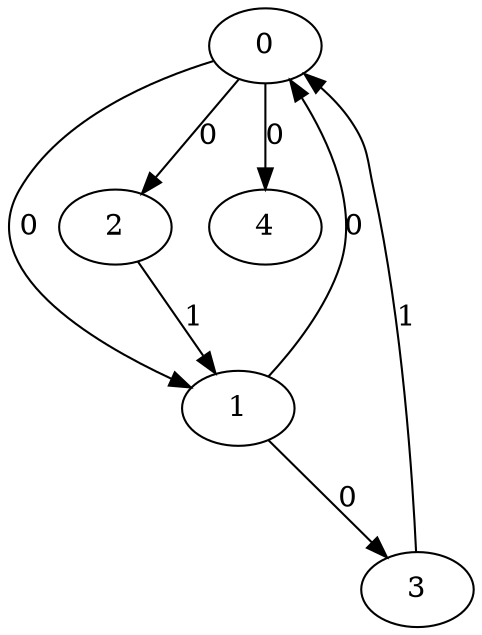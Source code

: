 // Source:208 Canonical: -1 0 0 -1 0 0 -1 -1 0 -1 -1 1 -1 -1 -1 1 -1 -1 -1 -1 -1 -1 -1 -1 -1
digraph HRA_from_208_graph_000 {
  0 -> 1 [label="0"];
  0 -> 2 [label="0"];
  1 -> 0 [label="0"];
  1 -> 3 [label="0"];
  2 -> 1 [label="1"];
  3 -> 0 [label="1"];
  0 -> 4 [label="0"];
}

// Source:208 Canonical: -1 0 0 -1 0 0 -1 -1 0 -1 -1 1 -1 -1 -1 1 -1 -1 -1 -1 0 -1 -1 -1 -1
digraph HRA_from_208_graph_001 {
  0 -> 1 [label="0"];
  0 -> 2 [label="0"];
  1 -> 0 [label="0"];
  1 -> 3 [label="0"];
  2 -> 1 [label="1"];
  3 -> 0 [label="1"];
  0 -> 4 [label="0"];
  4 -> 0 [label="0"];
}

// Source:208 Canonical: -1 0 0 -1 -1 0 -1 -1 0 0 -1 1 -1 -1 -1 1 -1 -1 -1 -1 -1 -1 -1 -1 -1
digraph HRA_from_208_graph_002 {
  0 -> 1 [label="0"];
  0 -> 2 [label="0"];
  1 -> 0 [label="0"];
  1 -> 3 [label="0"];
  2 -> 1 [label="1"];
  3 -> 0 [label="1"];
  1 -> 4 [label="0"];
}

// Source:208 Canonical: -1 0 0 -1 0 0 -1 -1 0 0 -1 1 -1 -1 -1 1 -1 -1 -1 -1 -1 -1 -1 -1 -1
digraph HRA_from_208_graph_003 {
  0 -> 1 [label="0"];
  0 -> 2 [label="0"];
  1 -> 0 [label="0"];
  1 -> 3 [label="0"];
  2 -> 1 [label="1"];
  3 -> 0 [label="1"];
  0 -> 4 [label="0"];
  1 -> 4 [label="0"];
}

// Source:208 Canonical: -1 0 0 -1 -1 0 -1 -1 0 0 -1 1 -1 -1 -1 1 -1 -1 -1 -1 0 -1 -1 -1 -1
digraph HRA_from_208_graph_004 {
  0 -> 1 [label="0"];
  0 -> 2 [label="0"];
  1 -> 0 [label="0"];
  1 -> 3 [label="0"];
  2 -> 1 [label="1"];
  3 -> 0 [label="1"];
  4 -> 0 [label="0"];
  1 -> 4 [label="0"];
}

// Source:208 Canonical: -1 0 0 -1 0 0 -1 -1 0 0 -1 1 -1 -1 -1 1 -1 -1 -1 -1 0 -1 -1 -1 -1
digraph HRA_from_208_graph_005 {
  0 -> 1 [label="0"];
  0 -> 2 [label="0"];
  1 -> 0 [label="0"];
  1 -> 3 [label="0"];
  2 -> 1 [label="1"];
  3 -> 0 [label="1"];
  0 -> 4 [label="0"];
  4 -> 0 [label="0"];
  1 -> 4 [label="0"];
}

// Source:208 Canonical: -1 0 0 -1 0 0 -1 -1 0 -1 -1 1 -1 -1 -1 1 -1 -1 -1 -1 -1 0 -1 -1 -1
digraph HRA_from_208_graph_006 {
  0 -> 1 [label="0"];
  0 -> 2 [label="0"];
  1 -> 0 [label="0"];
  1 -> 3 [label="0"];
  2 -> 1 [label="1"];
  3 -> 0 [label="1"];
  0 -> 4 [label="0"];
  4 -> 1 [label="0"];
}

// Source:208 Canonical: -1 0 0 -1 0 0 -1 -1 0 -1 -1 1 -1 -1 -1 1 -1 -1 -1 -1 0 0 -1 -1 -1
digraph HRA_from_208_graph_007 {
  0 -> 1 [label="0"];
  0 -> 2 [label="0"];
  1 -> 0 [label="0"];
  1 -> 3 [label="0"];
  2 -> 1 [label="1"];
  3 -> 0 [label="1"];
  0 -> 4 [label="0"];
  4 -> 0 [label="0"];
  4 -> 1 [label="0"];
}

// Source:208 Canonical: -1 0 0 -1 -1 0 -1 -1 0 0 -1 1 -1 -1 -1 1 -1 -1 -1 -1 -1 0 -1 -1 -1
digraph HRA_from_208_graph_008 {
  0 -> 1 [label="0"];
  0 -> 2 [label="0"];
  1 -> 0 [label="0"];
  1 -> 3 [label="0"];
  2 -> 1 [label="1"];
  3 -> 0 [label="1"];
  1 -> 4 [label="0"];
  4 -> 1 [label="0"];
}

// Source:208 Canonical: -1 0 0 -1 0 0 -1 -1 0 0 -1 1 -1 -1 -1 1 -1 -1 -1 -1 -1 0 -1 -1 -1
digraph HRA_from_208_graph_009 {
  0 -> 1 [label="0"];
  0 -> 2 [label="0"];
  1 -> 0 [label="0"];
  1 -> 3 [label="0"];
  2 -> 1 [label="1"];
  3 -> 0 [label="1"];
  0 -> 4 [label="0"];
  1 -> 4 [label="0"];
  4 -> 1 [label="0"];
}

// Source:208 Canonical: -1 0 0 -1 -1 0 -1 -1 0 0 -1 1 -1 -1 -1 1 -1 -1 -1 -1 0 0 -1 -1 -1
digraph HRA_from_208_graph_010 {
  0 -> 1 [label="0"];
  0 -> 2 [label="0"];
  1 -> 0 [label="0"];
  1 -> 3 [label="0"];
  2 -> 1 [label="1"];
  3 -> 0 [label="1"];
  4 -> 0 [label="0"];
  1 -> 4 [label="0"];
  4 -> 1 [label="0"];
}

// Source:208 Canonical: -1 0 0 -1 0 0 -1 -1 0 0 -1 1 -1 -1 -1 1 -1 -1 -1 -1 0 0 -1 -1 -1
digraph HRA_from_208_graph_011 {
  0 -> 1 [label="0"];
  0 -> 2 [label="0"];
  1 -> 0 [label="0"];
  1 -> 3 [label="0"];
  2 -> 1 [label="1"];
  3 -> 0 [label="1"];
  0 -> 4 [label="0"];
  4 -> 0 [label="0"];
  1 -> 4 [label="0"];
  4 -> 1 [label="0"];
}

// Source:208 Canonical: -1 0 0 -1 -1 0 -1 -1 0 -1 -1 1 -1 -1 0 1 -1 -1 -1 -1 -1 -1 -1 -1 -1
digraph HRA_from_208_graph_012 {
  0 -> 1 [label="0"];
  0 -> 2 [label="0"];
  1 -> 0 [label="0"];
  1 -> 3 [label="0"];
  2 -> 1 [label="1"];
  3 -> 0 [label="1"];
  2 -> 4 [label="0"];
}

// Source:208 Canonical: -1 0 0 -1 0 0 -1 -1 0 -1 -1 1 -1 -1 0 1 -1 -1 -1 -1 -1 -1 -1 -1 -1
digraph HRA_from_208_graph_013 {
  0 -> 1 [label="0"];
  0 -> 2 [label="0"];
  1 -> 0 [label="0"];
  1 -> 3 [label="0"];
  2 -> 1 [label="1"];
  3 -> 0 [label="1"];
  0 -> 4 [label="0"];
  2 -> 4 [label="0"];
}

// Source:208 Canonical: -1 0 0 -1 -1 0 -1 -1 0 -1 -1 1 -1 -1 0 1 -1 -1 -1 -1 0 -1 -1 -1 -1
digraph HRA_from_208_graph_014 {
  0 -> 1 [label="0"];
  0 -> 2 [label="0"];
  1 -> 0 [label="0"];
  1 -> 3 [label="0"];
  2 -> 1 [label="1"];
  3 -> 0 [label="1"];
  4 -> 0 [label="0"];
  2 -> 4 [label="0"];
}

// Source:208 Canonical: -1 0 0 -1 0 0 -1 -1 0 -1 -1 1 -1 -1 0 1 -1 -1 -1 -1 0 -1 -1 -1 -1
digraph HRA_from_208_graph_015 {
  0 -> 1 [label="0"];
  0 -> 2 [label="0"];
  1 -> 0 [label="0"];
  1 -> 3 [label="0"];
  2 -> 1 [label="1"];
  3 -> 0 [label="1"];
  0 -> 4 [label="0"];
  4 -> 0 [label="0"];
  2 -> 4 [label="0"];
}

// Source:208 Canonical: -1 0 0 -1 -1 0 -1 -1 0 0 -1 1 -1 -1 0 1 -1 -1 -1 -1 -1 -1 -1 -1 -1
digraph HRA_from_208_graph_016 {
  0 -> 1 [label="0"];
  0 -> 2 [label="0"];
  1 -> 0 [label="0"];
  1 -> 3 [label="0"];
  2 -> 1 [label="1"];
  3 -> 0 [label="1"];
  1 -> 4 [label="0"];
  2 -> 4 [label="0"];
}

// Source:208 Canonical: -1 0 0 -1 0 0 -1 -1 0 0 -1 1 -1 -1 0 1 -1 -1 -1 -1 -1 -1 -1 -1 -1
digraph HRA_from_208_graph_017 {
  0 -> 1 [label="0"];
  0 -> 2 [label="0"];
  1 -> 0 [label="0"];
  1 -> 3 [label="0"];
  2 -> 1 [label="1"];
  3 -> 0 [label="1"];
  0 -> 4 [label="0"];
  1 -> 4 [label="0"];
  2 -> 4 [label="0"];
}

// Source:208 Canonical: -1 0 0 -1 -1 0 -1 -1 0 0 -1 1 -1 -1 0 1 -1 -1 -1 -1 0 -1 -1 -1 -1
digraph HRA_from_208_graph_018 {
  0 -> 1 [label="0"];
  0 -> 2 [label="0"];
  1 -> 0 [label="0"];
  1 -> 3 [label="0"];
  2 -> 1 [label="1"];
  3 -> 0 [label="1"];
  4 -> 0 [label="0"];
  1 -> 4 [label="0"];
  2 -> 4 [label="0"];
}

// Source:208 Canonical: -1 0 0 -1 0 0 -1 -1 0 0 -1 1 -1 -1 0 1 -1 -1 -1 -1 0 -1 -1 -1 -1
digraph HRA_from_208_graph_019 {
  0 -> 1 [label="0"];
  0 -> 2 [label="0"];
  1 -> 0 [label="0"];
  1 -> 3 [label="0"];
  2 -> 1 [label="1"];
  3 -> 0 [label="1"];
  0 -> 4 [label="0"];
  4 -> 0 [label="0"];
  1 -> 4 [label="0"];
  2 -> 4 [label="0"];
}

// Source:208 Canonical: -1 0 0 -1 -1 0 -1 -1 0 -1 -1 1 -1 -1 0 1 -1 -1 -1 -1 -1 0 -1 -1 -1
digraph HRA_from_208_graph_020 {
  0 -> 1 [label="0"];
  0 -> 2 [label="0"];
  1 -> 0 [label="0"];
  1 -> 3 [label="0"];
  2 -> 1 [label="1"];
  3 -> 0 [label="1"];
  4 -> 1 [label="0"];
  2 -> 4 [label="0"];
}

// Source:208 Canonical: -1 0 0 -1 0 0 -1 -1 0 -1 -1 1 -1 -1 0 1 -1 -1 -1 -1 -1 0 -1 -1 -1
digraph HRA_from_208_graph_021 {
  0 -> 1 [label="0"];
  0 -> 2 [label="0"];
  1 -> 0 [label="0"];
  1 -> 3 [label="0"];
  2 -> 1 [label="1"];
  3 -> 0 [label="1"];
  0 -> 4 [label="0"];
  4 -> 1 [label="0"];
  2 -> 4 [label="0"];
}

// Source:208 Canonical: -1 0 0 -1 -1 0 -1 -1 0 -1 -1 1 -1 -1 0 1 -1 -1 -1 -1 0 0 -1 -1 -1
digraph HRA_from_208_graph_022 {
  0 -> 1 [label="0"];
  0 -> 2 [label="0"];
  1 -> 0 [label="0"];
  1 -> 3 [label="0"];
  2 -> 1 [label="1"];
  3 -> 0 [label="1"];
  4 -> 0 [label="0"];
  4 -> 1 [label="0"];
  2 -> 4 [label="0"];
}

// Source:208 Canonical: -1 0 0 -1 0 0 -1 -1 0 -1 -1 1 -1 -1 0 1 -1 -1 -1 -1 0 0 -1 -1 -1
digraph HRA_from_208_graph_023 {
  0 -> 1 [label="0"];
  0 -> 2 [label="0"];
  1 -> 0 [label="0"];
  1 -> 3 [label="0"];
  2 -> 1 [label="1"];
  3 -> 0 [label="1"];
  0 -> 4 [label="0"];
  4 -> 0 [label="0"];
  4 -> 1 [label="0"];
  2 -> 4 [label="0"];
}

// Source:208 Canonical: -1 0 0 -1 -1 0 -1 -1 0 0 -1 1 -1 -1 0 1 -1 -1 -1 -1 -1 0 -1 -1 -1
digraph HRA_from_208_graph_024 {
  0 -> 1 [label="0"];
  0 -> 2 [label="0"];
  1 -> 0 [label="0"];
  1 -> 3 [label="0"];
  2 -> 1 [label="1"];
  3 -> 0 [label="1"];
  1 -> 4 [label="0"];
  4 -> 1 [label="0"];
  2 -> 4 [label="0"];
}

// Source:208 Canonical: -1 0 0 -1 0 0 -1 -1 0 0 -1 1 -1 -1 0 1 -1 -1 -1 -1 -1 0 -1 -1 -1
digraph HRA_from_208_graph_025 {
  0 -> 1 [label="0"];
  0 -> 2 [label="0"];
  1 -> 0 [label="0"];
  1 -> 3 [label="0"];
  2 -> 1 [label="1"];
  3 -> 0 [label="1"];
  0 -> 4 [label="0"];
  1 -> 4 [label="0"];
  4 -> 1 [label="0"];
  2 -> 4 [label="0"];
}

// Source:208 Canonical: -1 0 0 -1 -1 0 -1 -1 0 0 -1 1 -1 -1 0 1 -1 -1 -1 -1 0 0 -1 -1 -1
digraph HRA_from_208_graph_026 {
  0 -> 1 [label="0"];
  0 -> 2 [label="0"];
  1 -> 0 [label="0"];
  1 -> 3 [label="0"];
  2 -> 1 [label="1"];
  3 -> 0 [label="1"];
  4 -> 0 [label="0"];
  1 -> 4 [label="0"];
  4 -> 1 [label="0"];
  2 -> 4 [label="0"];
}

// Source:208 Canonical: -1 0 0 -1 0 0 -1 -1 0 0 -1 1 -1 -1 0 1 -1 -1 -1 -1 0 0 -1 -1 -1
digraph HRA_from_208_graph_027 {
  0 -> 1 [label="0"];
  0 -> 2 [label="0"];
  1 -> 0 [label="0"];
  1 -> 3 [label="0"];
  2 -> 1 [label="1"];
  3 -> 0 [label="1"];
  0 -> 4 [label="0"];
  4 -> 0 [label="0"];
  1 -> 4 [label="0"];
  4 -> 1 [label="0"];
  2 -> 4 [label="0"];
}

// Source:208 Canonical: -1 0 0 -1 0 0 -1 -1 0 -1 -1 1 -1 -1 -1 1 -1 -1 -1 -1 -1 -1 0 -1 -1
digraph HRA_from_208_graph_028 {
  0 -> 1 [label="0"];
  0 -> 2 [label="0"];
  1 -> 0 [label="0"];
  1 -> 3 [label="0"];
  2 -> 1 [label="1"];
  3 -> 0 [label="1"];
  0 -> 4 [label="0"];
  4 -> 2 [label="0"];
}

// Source:208 Canonical: -1 0 0 -1 0 0 -1 -1 0 -1 -1 1 -1 -1 -1 1 -1 -1 -1 -1 0 -1 0 -1 -1
digraph HRA_from_208_graph_029 {
  0 -> 1 [label="0"];
  0 -> 2 [label="0"];
  1 -> 0 [label="0"];
  1 -> 3 [label="0"];
  2 -> 1 [label="1"];
  3 -> 0 [label="1"];
  0 -> 4 [label="0"];
  4 -> 0 [label="0"];
  4 -> 2 [label="0"];
}

// Source:208 Canonical: -1 0 0 -1 -1 0 -1 -1 0 0 -1 1 -1 -1 -1 1 -1 -1 -1 -1 -1 -1 0 -1 -1
digraph HRA_from_208_graph_030 {
  0 -> 1 [label="0"];
  0 -> 2 [label="0"];
  1 -> 0 [label="0"];
  1 -> 3 [label="0"];
  2 -> 1 [label="1"];
  3 -> 0 [label="1"];
  1 -> 4 [label="0"];
  4 -> 2 [label="0"];
}

// Source:208 Canonical: -1 0 0 -1 0 0 -1 -1 0 0 -1 1 -1 -1 -1 1 -1 -1 -1 -1 -1 -1 0 -1 -1
digraph HRA_from_208_graph_031 {
  0 -> 1 [label="0"];
  0 -> 2 [label="0"];
  1 -> 0 [label="0"];
  1 -> 3 [label="0"];
  2 -> 1 [label="1"];
  3 -> 0 [label="1"];
  0 -> 4 [label="0"];
  1 -> 4 [label="0"];
  4 -> 2 [label="0"];
}

// Source:208 Canonical: -1 0 0 -1 -1 0 -1 -1 0 0 -1 1 -1 -1 -1 1 -1 -1 -1 -1 0 -1 0 -1 -1
digraph HRA_from_208_graph_032 {
  0 -> 1 [label="0"];
  0 -> 2 [label="0"];
  1 -> 0 [label="0"];
  1 -> 3 [label="0"];
  2 -> 1 [label="1"];
  3 -> 0 [label="1"];
  4 -> 0 [label="0"];
  1 -> 4 [label="0"];
  4 -> 2 [label="0"];
}

// Source:208 Canonical: -1 0 0 -1 0 0 -1 -1 0 0 -1 1 -1 -1 -1 1 -1 -1 -1 -1 0 -1 0 -1 -1
digraph HRA_from_208_graph_033 {
  0 -> 1 [label="0"];
  0 -> 2 [label="0"];
  1 -> 0 [label="0"];
  1 -> 3 [label="0"];
  2 -> 1 [label="1"];
  3 -> 0 [label="1"];
  0 -> 4 [label="0"];
  4 -> 0 [label="0"];
  1 -> 4 [label="0"];
  4 -> 2 [label="0"];
}

// Source:208 Canonical: -1 0 0 -1 0 0 -1 -1 0 -1 -1 1 -1 -1 -1 1 -1 -1 -1 -1 -1 0 0 -1 -1
digraph HRA_from_208_graph_034 {
  0 -> 1 [label="0"];
  0 -> 2 [label="0"];
  1 -> 0 [label="0"];
  1 -> 3 [label="0"];
  2 -> 1 [label="1"];
  3 -> 0 [label="1"];
  0 -> 4 [label="0"];
  4 -> 1 [label="0"];
  4 -> 2 [label="0"];
}

// Source:208 Canonical: -1 0 0 -1 0 0 -1 -1 0 -1 -1 1 -1 -1 -1 1 -1 -1 -1 -1 0 0 0 -1 -1
digraph HRA_from_208_graph_035 {
  0 -> 1 [label="0"];
  0 -> 2 [label="0"];
  1 -> 0 [label="0"];
  1 -> 3 [label="0"];
  2 -> 1 [label="1"];
  3 -> 0 [label="1"];
  0 -> 4 [label="0"];
  4 -> 0 [label="0"];
  4 -> 1 [label="0"];
  4 -> 2 [label="0"];
}

// Source:208 Canonical: -1 0 0 -1 -1 0 -1 -1 0 0 -1 1 -1 -1 -1 1 -1 -1 -1 -1 -1 0 0 -1 -1
digraph HRA_from_208_graph_036 {
  0 -> 1 [label="0"];
  0 -> 2 [label="0"];
  1 -> 0 [label="0"];
  1 -> 3 [label="0"];
  2 -> 1 [label="1"];
  3 -> 0 [label="1"];
  1 -> 4 [label="0"];
  4 -> 1 [label="0"];
  4 -> 2 [label="0"];
}

// Source:208 Canonical: -1 0 0 -1 0 0 -1 -1 0 0 -1 1 -1 -1 -1 1 -1 -1 -1 -1 -1 0 0 -1 -1
digraph HRA_from_208_graph_037 {
  0 -> 1 [label="0"];
  0 -> 2 [label="0"];
  1 -> 0 [label="0"];
  1 -> 3 [label="0"];
  2 -> 1 [label="1"];
  3 -> 0 [label="1"];
  0 -> 4 [label="0"];
  1 -> 4 [label="0"];
  4 -> 1 [label="0"];
  4 -> 2 [label="0"];
}

// Source:208 Canonical: -1 0 0 -1 -1 0 -1 -1 0 0 -1 1 -1 -1 -1 1 -1 -1 -1 -1 0 0 0 -1 -1
digraph HRA_from_208_graph_038 {
  0 -> 1 [label="0"];
  0 -> 2 [label="0"];
  1 -> 0 [label="0"];
  1 -> 3 [label="0"];
  2 -> 1 [label="1"];
  3 -> 0 [label="1"];
  4 -> 0 [label="0"];
  1 -> 4 [label="0"];
  4 -> 1 [label="0"];
  4 -> 2 [label="0"];
}

// Source:208 Canonical: -1 0 0 -1 0 0 -1 -1 0 0 -1 1 -1 -1 -1 1 -1 -1 -1 -1 0 0 0 -1 -1
digraph HRA_from_208_graph_039 {
  0 -> 1 [label="0"];
  0 -> 2 [label="0"];
  1 -> 0 [label="0"];
  1 -> 3 [label="0"];
  2 -> 1 [label="1"];
  3 -> 0 [label="1"];
  0 -> 4 [label="0"];
  4 -> 0 [label="0"];
  1 -> 4 [label="0"];
  4 -> 1 [label="0"];
  4 -> 2 [label="0"];
}

// Source:208 Canonical: -1 0 0 -1 -1 0 -1 -1 0 -1 -1 1 -1 -1 0 1 -1 -1 -1 -1 -1 -1 0 -1 -1
digraph HRA_from_208_graph_040 {
  0 -> 1 [label="0"];
  0 -> 2 [label="0"];
  1 -> 0 [label="0"];
  1 -> 3 [label="0"];
  2 -> 1 [label="1"];
  3 -> 0 [label="1"];
  2 -> 4 [label="0"];
  4 -> 2 [label="0"];
}

// Source:208 Canonical: -1 0 0 -1 0 0 -1 -1 0 -1 -1 1 -1 -1 0 1 -1 -1 -1 -1 -1 -1 0 -1 -1
digraph HRA_from_208_graph_041 {
  0 -> 1 [label="0"];
  0 -> 2 [label="0"];
  1 -> 0 [label="0"];
  1 -> 3 [label="0"];
  2 -> 1 [label="1"];
  3 -> 0 [label="1"];
  0 -> 4 [label="0"];
  2 -> 4 [label="0"];
  4 -> 2 [label="0"];
}

// Source:208 Canonical: -1 0 0 -1 -1 0 -1 -1 0 -1 -1 1 -1 -1 0 1 -1 -1 -1 -1 0 -1 0 -1 -1
digraph HRA_from_208_graph_042 {
  0 -> 1 [label="0"];
  0 -> 2 [label="0"];
  1 -> 0 [label="0"];
  1 -> 3 [label="0"];
  2 -> 1 [label="1"];
  3 -> 0 [label="1"];
  4 -> 0 [label="0"];
  2 -> 4 [label="0"];
  4 -> 2 [label="0"];
}

// Source:208 Canonical: -1 0 0 -1 0 0 -1 -1 0 -1 -1 1 -1 -1 0 1 -1 -1 -1 -1 0 -1 0 -1 -1
digraph HRA_from_208_graph_043 {
  0 -> 1 [label="0"];
  0 -> 2 [label="0"];
  1 -> 0 [label="0"];
  1 -> 3 [label="0"];
  2 -> 1 [label="1"];
  3 -> 0 [label="1"];
  0 -> 4 [label="0"];
  4 -> 0 [label="0"];
  2 -> 4 [label="0"];
  4 -> 2 [label="0"];
}

// Source:208 Canonical: -1 0 0 -1 -1 0 -1 -1 0 0 -1 1 -1 -1 0 1 -1 -1 -1 -1 -1 -1 0 -1 -1
digraph HRA_from_208_graph_044 {
  0 -> 1 [label="0"];
  0 -> 2 [label="0"];
  1 -> 0 [label="0"];
  1 -> 3 [label="0"];
  2 -> 1 [label="1"];
  3 -> 0 [label="1"];
  1 -> 4 [label="0"];
  2 -> 4 [label="0"];
  4 -> 2 [label="0"];
}

// Source:208 Canonical: -1 0 0 -1 0 0 -1 -1 0 0 -1 1 -1 -1 0 1 -1 -1 -1 -1 -1 -1 0 -1 -1
digraph HRA_from_208_graph_045 {
  0 -> 1 [label="0"];
  0 -> 2 [label="0"];
  1 -> 0 [label="0"];
  1 -> 3 [label="0"];
  2 -> 1 [label="1"];
  3 -> 0 [label="1"];
  0 -> 4 [label="0"];
  1 -> 4 [label="0"];
  2 -> 4 [label="0"];
  4 -> 2 [label="0"];
}

// Source:208 Canonical: -1 0 0 -1 -1 0 -1 -1 0 0 -1 1 -1 -1 0 1 -1 -1 -1 -1 0 -1 0 -1 -1
digraph HRA_from_208_graph_046 {
  0 -> 1 [label="0"];
  0 -> 2 [label="0"];
  1 -> 0 [label="0"];
  1 -> 3 [label="0"];
  2 -> 1 [label="1"];
  3 -> 0 [label="1"];
  4 -> 0 [label="0"];
  1 -> 4 [label="0"];
  2 -> 4 [label="0"];
  4 -> 2 [label="0"];
}

// Source:208 Canonical: -1 0 0 -1 0 0 -1 -1 0 0 -1 1 -1 -1 0 1 -1 -1 -1 -1 0 -1 0 -1 -1
digraph HRA_from_208_graph_047 {
  0 -> 1 [label="0"];
  0 -> 2 [label="0"];
  1 -> 0 [label="0"];
  1 -> 3 [label="0"];
  2 -> 1 [label="1"];
  3 -> 0 [label="1"];
  0 -> 4 [label="0"];
  4 -> 0 [label="0"];
  1 -> 4 [label="0"];
  2 -> 4 [label="0"];
  4 -> 2 [label="0"];
}

// Source:208 Canonical: -1 0 0 -1 -1 0 -1 -1 0 -1 -1 1 -1 -1 0 1 -1 -1 -1 -1 -1 0 0 -1 -1
digraph HRA_from_208_graph_048 {
  0 -> 1 [label="0"];
  0 -> 2 [label="0"];
  1 -> 0 [label="0"];
  1 -> 3 [label="0"];
  2 -> 1 [label="1"];
  3 -> 0 [label="1"];
  4 -> 1 [label="0"];
  2 -> 4 [label="0"];
  4 -> 2 [label="0"];
}

// Source:208 Canonical: -1 0 0 -1 0 0 -1 -1 0 -1 -1 1 -1 -1 0 1 -1 -1 -1 -1 -1 0 0 -1 -1
digraph HRA_from_208_graph_049 {
  0 -> 1 [label="0"];
  0 -> 2 [label="0"];
  1 -> 0 [label="0"];
  1 -> 3 [label="0"];
  2 -> 1 [label="1"];
  3 -> 0 [label="1"];
  0 -> 4 [label="0"];
  4 -> 1 [label="0"];
  2 -> 4 [label="0"];
  4 -> 2 [label="0"];
}

// Source:208 Canonical: -1 0 0 -1 -1 0 -1 -1 0 -1 -1 1 -1 -1 0 1 -1 -1 -1 -1 0 0 0 -1 -1
digraph HRA_from_208_graph_050 {
  0 -> 1 [label="0"];
  0 -> 2 [label="0"];
  1 -> 0 [label="0"];
  1 -> 3 [label="0"];
  2 -> 1 [label="1"];
  3 -> 0 [label="1"];
  4 -> 0 [label="0"];
  4 -> 1 [label="0"];
  2 -> 4 [label="0"];
  4 -> 2 [label="0"];
}

// Source:208 Canonical: -1 0 0 -1 0 0 -1 -1 0 -1 -1 1 -1 -1 0 1 -1 -1 -1 -1 0 0 0 -1 -1
digraph HRA_from_208_graph_051 {
  0 -> 1 [label="0"];
  0 -> 2 [label="0"];
  1 -> 0 [label="0"];
  1 -> 3 [label="0"];
  2 -> 1 [label="1"];
  3 -> 0 [label="1"];
  0 -> 4 [label="0"];
  4 -> 0 [label="0"];
  4 -> 1 [label="0"];
  2 -> 4 [label="0"];
  4 -> 2 [label="0"];
}

// Source:208 Canonical: -1 0 0 -1 -1 0 -1 -1 0 0 -1 1 -1 -1 0 1 -1 -1 -1 -1 -1 0 0 -1 -1
digraph HRA_from_208_graph_052 {
  0 -> 1 [label="0"];
  0 -> 2 [label="0"];
  1 -> 0 [label="0"];
  1 -> 3 [label="0"];
  2 -> 1 [label="1"];
  3 -> 0 [label="1"];
  1 -> 4 [label="0"];
  4 -> 1 [label="0"];
  2 -> 4 [label="0"];
  4 -> 2 [label="0"];
}

// Source:208 Canonical: -1 0 0 -1 0 0 -1 -1 0 0 -1 1 -1 -1 0 1 -1 -1 -1 -1 -1 0 0 -1 -1
digraph HRA_from_208_graph_053 {
  0 -> 1 [label="0"];
  0 -> 2 [label="0"];
  1 -> 0 [label="0"];
  1 -> 3 [label="0"];
  2 -> 1 [label="1"];
  3 -> 0 [label="1"];
  0 -> 4 [label="0"];
  1 -> 4 [label="0"];
  4 -> 1 [label="0"];
  2 -> 4 [label="0"];
  4 -> 2 [label="0"];
}

// Source:208 Canonical: -1 0 0 -1 -1 0 -1 -1 0 0 -1 1 -1 -1 0 1 -1 -1 -1 -1 0 0 0 -1 -1
digraph HRA_from_208_graph_054 {
  0 -> 1 [label="0"];
  0 -> 2 [label="0"];
  1 -> 0 [label="0"];
  1 -> 3 [label="0"];
  2 -> 1 [label="1"];
  3 -> 0 [label="1"];
  4 -> 0 [label="0"];
  1 -> 4 [label="0"];
  4 -> 1 [label="0"];
  2 -> 4 [label="0"];
  4 -> 2 [label="0"];
}

// Source:208 Canonical: -1 0 0 -1 0 0 -1 -1 0 0 -1 1 -1 -1 0 1 -1 -1 -1 -1 0 0 0 -1 -1
digraph HRA_from_208_graph_055 {
  0 -> 1 [label="0"];
  0 -> 2 [label="0"];
  1 -> 0 [label="0"];
  1 -> 3 [label="0"];
  2 -> 1 [label="1"];
  3 -> 0 [label="1"];
  0 -> 4 [label="0"];
  4 -> 0 [label="0"];
  1 -> 4 [label="0"];
  4 -> 1 [label="0"];
  2 -> 4 [label="0"];
  4 -> 2 [label="0"];
}

// Source:208 Canonical: -1 0 0 -1 -1 0 -1 -1 0 -1 -1 1 -1 -1 -1 1 -1 -1 -1 0 -1 -1 -1 -1 -1
digraph HRA_from_208_graph_056 {
  0 -> 1 [label="0"];
  0 -> 2 [label="0"];
  1 -> 0 [label="0"];
  1 -> 3 [label="0"];
  2 -> 1 [label="1"];
  3 -> 0 [label="1"];
  3 -> 4 [label="0"];
}

// Source:208 Canonical: -1 0 0 -1 0 0 -1 -1 0 -1 -1 1 -1 -1 -1 1 -1 -1 -1 0 -1 -1 -1 -1 -1
digraph HRA_from_208_graph_057 {
  0 -> 1 [label="0"];
  0 -> 2 [label="0"];
  1 -> 0 [label="0"];
  1 -> 3 [label="0"];
  2 -> 1 [label="1"];
  3 -> 0 [label="1"];
  0 -> 4 [label="0"];
  3 -> 4 [label="0"];
}

// Source:208 Canonical: -1 0 0 -1 -1 0 -1 -1 0 -1 -1 1 -1 -1 -1 1 -1 -1 -1 0 0 -1 -1 -1 -1
digraph HRA_from_208_graph_058 {
  0 -> 1 [label="0"];
  0 -> 2 [label="0"];
  1 -> 0 [label="0"];
  1 -> 3 [label="0"];
  2 -> 1 [label="1"];
  3 -> 0 [label="1"];
  4 -> 0 [label="0"];
  3 -> 4 [label="0"];
}

// Source:208 Canonical: -1 0 0 -1 0 0 -1 -1 0 -1 -1 1 -1 -1 -1 1 -1 -1 -1 0 0 -1 -1 -1 -1
digraph HRA_from_208_graph_059 {
  0 -> 1 [label="0"];
  0 -> 2 [label="0"];
  1 -> 0 [label="0"];
  1 -> 3 [label="0"];
  2 -> 1 [label="1"];
  3 -> 0 [label="1"];
  0 -> 4 [label="0"];
  4 -> 0 [label="0"];
  3 -> 4 [label="0"];
}

// Source:208 Canonical: -1 0 0 -1 -1 0 -1 -1 0 0 -1 1 -1 -1 -1 1 -1 -1 -1 0 -1 -1 -1 -1 -1
digraph HRA_from_208_graph_060 {
  0 -> 1 [label="0"];
  0 -> 2 [label="0"];
  1 -> 0 [label="0"];
  1 -> 3 [label="0"];
  2 -> 1 [label="1"];
  3 -> 0 [label="1"];
  1 -> 4 [label="0"];
  3 -> 4 [label="0"];
}

// Source:208 Canonical: -1 0 0 -1 0 0 -1 -1 0 0 -1 1 -1 -1 -1 1 -1 -1 -1 0 -1 -1 -1 -1 -1
digraph HRA_from_208_graph_061 {
  0 -> 1 [label="0"];
  0 -> 2 [label="0"];
  1 -> 0 [label="0"];
  1 -> 3 [label="0"];
  2 -> 1 [label="1"];
  3 -> 0 [label="1"];
  0 -> 4 [label="0"];
  1 -> 4 [label="0"];
  3 -> 4 [label="0"];
}

// Source:208 Canonical: -1 0 0 -1 -1 0 -1 -1 0 0 -1 1 -1 -1 -1 1 -1 -1 -1 0 0 -1 -1 -1 -1
digraph HRA_from_208_graph_062 {
  0 -> 1 [label="0"];
  0 -> 2 [label="0"];
  1 -> 0 [label="0"];
  1 -> 3 [label="0"];
  2 -> 1 [label="1"];
  3 -> 0 [label="1"];
  4 -> 0 [label="0"];
  1 -> 4 [label="0"];
  3 -> 4 [label="0"];
}

// Source:208 Canonical: -1 0 0 -1 0 0 -1 -1 0 0 -1 1 -1 -1 -1 1 -1 -1 -1 0 0 -1 -1 -1 -1
digraph HRA_from_208_graph_063 {
  0 -> 1 [label="0"];
  0 -> 2 [label="0"];
  1 -> 0 [label="0"];
  1 -> 3 [label="0"];
  2 -> 1 [label="1"];
  3 -> 0 [label="1"];
  0 -> 4 [label="0"];
  4 -> 0 [label="0"];
  1 -> 4 [label="0"];
  3 -> 4 [label="0"];
}

// Source:208 Canonical: -1 0 0 -1 -1 0 -1 -1 0 -1 -1 1 -1 -1 -1 1 -1 -1 -1 0 -1 0 -1 -1 -1
digraph HRA_from_208_graph_064 {
  0 -> 1 [label="0"];
  0 -> 2 [label="0"];
  1 -> 0 [label="0"];
  1 -> 3 [label="0"];
  2 -> 1 [label="1"];
  3 -> 0 [label="1"];
  4 -> 1 [label="0"];
  3 -> 4 [label="0"];
}

// Source:208 Canonical: -1 0 0 -1 0 0 -1 -1 0 -1 -1 1 -1 -1 -1 1 -1 -1 -1 0 -1 0 -1 -1 -1
digraph HRA_from_208_graph_065 {
  0 -> 1 [label="0"];
  0 -> 2 [label="0"];
  1 -> 0 [label="0"];
  1 -> 3 [label="0"];
  2 -> 1 [label="1"];
  3 -> 0 [label="1"];
  0 -> 4 [label="0"];
  4 -> 1 [label="0"];
  3 -> 4 [label="0"];
}

// Source:208 Canonical: -1 0 0 -1 -1 0 -1 -1 0 -1 -1 1 -1 -1 -1 1 -1 -1 -1 0 0 0 -1 -1 -1
digraph HRA_from_208_graph_066 {
  0 -> 1 [label="0"];
  0 -> 2 [label="0"];
  1 -> 0 [label="0"];
  1 -> 3 [label="0"];
  2 -> 1 [label="1"];
  3 -> 0 [label="1"];
  4 -> 0 [label="0"];
  4 -> 1 [label="0"];
  3 -> 4 [label="0"];
}

// Source:208 Canonical: -1 0 0 -1 0 0 -1 -1 0 -1 -1 1 -1 -1 -1 1 -1 -1 -1 0 0 0 -1 -1 -1
digraph HRA_from_208_graph_067 {
  0 -> 1 [label="0"];
  0 -> 2 [label="0"];
  1 -> 0 [label="0"];
  1 -> 3 [label="0"];
  2 -> 1 [label="1"];
  3 -> 0 [label="1"];
  0 -> 4 [label="0"];
  4 -> 0 [label="0"];
  4 -> 1 [label="0"];
  3 -> 4 [label="0"];
}

// Source:208 Canonical: -1 0 0 -1 -1 0 -1 -1 0 0 -1 1 -1 -1 -1 1 -1 -1 -1 0 -1 0 -1 -1 -1
digraph HRA_from_208_graph_068 {
  0 -> 1 [label="0"];
  0 -> 2 [label="0"];
  1 -> 0 [label="0"];
  1 -> 3 [label="0"];
  2 -> 1 [label="1"];
  3 -> 0 [label="1"];
  1 -> 4 [label="0"];
  4 -> 1 [label="0"];
  3 -> 4 [label="0"];
}

// Source:208 Canonical: -1 0 0 -1 0 0 -1 -1 0 0 -1 1 -1 -1 -1 1 -1 -1 -1 0 -1 0 -1 -1 -1
digraph HRA_from_208_graph_069 {
  0 -> 1 [label="0"];
  0 -> 2 [label="0"];
  1 -> 0 [label="0"];
  1 -> 3 [label="0"];
  2 -> 1 [label="1"];
  3 -> 0 [label="1"];
  0 -> 4 [label="0"];
  1 -> 4 [label="0"];
  4 -> 1 [label="0"];
  3 -> 4 [label="0"];
}

// Source:208 Canonical: -1 0 0 -1 -1 0 -1 -1 0 0 -1 1 -1 -1 -1 1 -1 -1 -1 0 0 0 -1 -1 -1
digraph HRA_from_208_graph_070 {
  0 -> 1 [label="0"];
  0 -> 2 [label="0"];
  1 -> 0 [label="0"];
  1 -> 3 [label="0"];
  2 -> 1 [label="1"];
  3 -> 0 [label="1"];
  4 -> 0 [label="0"];
  1 -> 4 [label="0"];
  4 -> 1 [label="0"];
  3 -> 4 [label="0"];
}

// Source:208 Canonical: -1 0 0 -1 0 0 -1 -1 0 0 -1 1 -1 -1 -1 1 -1 -1 -1 0 0 0 -1 -1 -1
digraph HRA_from_208_graph_071 {
  0 -> 1 [label="0"];
  0 -> 2 [label="0"];
  1 -> 0 [label="0"];
  1 -> 3 [label="0"];
  2 -> 1 [label="1"];
  3 -> 0 [label="1"];
  0 -> 4 [label="0"];
  4 -> 0 [label="0"];
  1 -> 4 [label="0"];
  4 -> 1 [label="0"];
  3 -> 4 [label="0"];
}

// Source:208 Canonical: -1 0 0 -1 -1 0 -1 -1 0 -1 -1 1 -1 -1 0 1 -1 -1 -1 0 -1 -1 -1 -1 -1
digraph HRA_from_208_graph_072 {
  0 -> 1 [label="0"];
  0 -> 2 [label="0"];
  1 -> 0 [label="0"];
  1 -> 3 [label="0"];
  2 -> 1 [label="1"];
  3 -> 0 [label="1"];
  2 -> 4 [label="0"];
  3 -> 4 [label="0"];
}

// Source:208 Canonical: -1 0 0 -1 0 0 -1 -1 0 -1 -1 1 -1 -1 0 1 -1 -1 -1 0 -1 -1 -1 -1 -1
digraph HRA_from_208_graph_073 {
  0 -> 1 [label="0"];
  0 -> 2 [label="0"];
  1 -> 0 [label="0"];
  1 -> 3 [label="0"];
  2 -> 1 [label="1"];
  3 -> 0 [label="1"];
  0 -> 4 [label="0"];
  2 -> 4 [label="0"];
  3 -> 4 [label="0"];
}

// Source:208 Canonical: -1 0 0 -1 -1 0 -1 -1 0 -1 -1 1 -1 -1 0 1 -1 -1 -1 0 0 -1 -1 -1 -1
digraph HRA_from_208_graph_074 {
  0 -> 1 [label="0"];
  0 -> 2 [label="0"];
  1 -> 0 [label="0"];
  1 -> 3 [label="0"];
  2 -> 1 [label="1"];
  3 -> 0 [label="1"];
  4 -> 0 [label="0"];
  2 -> 4 [label="0"];
  3 -> 4 [label="0"];
}

// Source:208 Canonical: -1 0 0 -1 0 0 -1 -1 0 -1 -1 1 -1 -1 0 1 -1 -1 -1 0 0 -1 -1 -1 -1
digraph HRA_from_208_graph_075 {
  0 -> 1 [label="0"];
  0 -> 2 [label="0"];
  1 -> 0 [label="0"];
  1 -> 3 [label="0"];
  2 -> 1 [label="1"];
  3 -> 0 [label="1"];
  0 -> 4 [label="0"];
  4 -> 0 [label="0"];
  2 -> 4 [label="0"];
  3 -> 4 [label="0"];
}

// Source:208 Canonical: -1 0 0 -1 -1 0 -1 -1 0 0 -1 1 -1 -1 0 1 -1 -1 -1 0 -1 -1 -1 -1 -1
digraph HRA_from_208_graph_076 {
  0 -> 1 [label="0"];
  0 -> 2 [label="0"];
  1 -> 0 [label="0"];
  1 -> 3 [label="0"];
  2 -> 1 [label="1"];
  3 -> 0 [label="1"];
  1 -> 4 [label="0"];
  2 -> 4 [label="0"];
  3 -> 4 [label="0"];
}

// Source:208 Canonical: -1 0 0 -1 0 0 -1 -1 0 0 -1 1 -1 -1 0 1 -1 -1 -1 0 -1 -1 -1 -1 -1
digraph HRA_from_208_graph_077 {
  0 -> 1 [label="0"];
  0 -> 2 [label="0"];
  1 -> 0 [label="0"];
  1 -> 3 [label="0"];
  2 -> 1 [label="1"];
  3 -> 0 [label="1"];
  0 -> 4 [label="0"];
  1 -> 4 [label="0"];
  2 -> 4 [label="0"];
  3 -> 4 [label="0"];
}

// Source:208 Canonical: -1 0 0 -1 -1 0 -1 -1 0 0 -1 1 -1 -1 0 1 -1 -1 -1 0 0 -1 -1 -1 -1
digraph HRA_from_208_graph_078 {
  0 -> 1 [label="0"];
  0 -> 2 [label="0"];
  1 -> 0 [label="0"];
  1 -> 3 [label="0"];
  2 -> 1 [label="1"];
  3 -> 0 [label="1"];
  4 -> 0 [label="0"];
  1 -> 4 [label="0"];
  2 -> 4 [label="0"];
  3 -> 4 [label="0"];
}

// Source:208 Canonical: -1 0 0 -1 0 0 -1 -1 0 0 -1 1 -1 -1 0 1 -1 -1 -1 0 0 -1 -1 -1 -1
digraph HRA_from_208_graph_079 {
  0 -> 1 [label="0"];
  0 -> 2 [label="0"];
  1 -> 0 [label="0"];
  1 -> 3 [label="0"];
  2 -> 1 [label="1"];
  3 -> 0 [label="1"];
  0 -> 4 [label="0"];
  4 -> 0 [label="0"];
  1 -> 4 [label="0"];
  2 -> 4 [label="0"];
  3 -> 4 [label="0"];
}

// Source:208 Canonical: -1 0 0 -1 -1 0 -1 -1 0 -1 -1 1 -1 -1 0 1 -1 -1 -1 0 -1 0 -1 -1 -1
digraph HRA_from_208_graph_080 {
  0 -> 1 [label="0"];
  0 -> 2 [label="0"];
  1 -> 0 [label="0"];
  1 -> 3 [label="0"];
  2 -> 1 [label="1"];
  3 -> 0 [label="1"];
  4 -> 1 [label="0"];
  2 -> 4 [label="0"];
  3 -> 4 [label="0"];
}

// Source:208 Canonical: -1 0 0 -1 0 0 -1 -1 0 -1 -1 1 -1 -1 0 1 -1 -1 -1 0 -1 0 -1 -1 -1
digraph HRA_from_208_graph_081 {
  0 -> 1 [label="0"];
  0 -> 2 [label="0"];
  1 -> 0 [label="0"];
  1 -> 3 [label="0"];
  2 -> 1 [label="1"];
  3 -> 0 [label="1"];
  0 -> 4 [label="0"];
  4 -> 1 [label="0"];
  2 -> 4 [label="0"];
  3 -> 4 [label="0"];
}

// Source:208 Canonical: -1 0 0 -1 -1 0 -1 -1 0 -1 -1 1 -1 -1 0 1 -1 -1 -1 0 0 0 -1 -1 -1
digraph HRA_from_208_graph_082 {
  0 -> 1 [label="0"];
  0 -> 2 [label="0"];
  1 -> 0 [label="0"];
  1 -> 3 [label="0"];
  2 -> 1 [label="1"];
  3 -> 0 [label="1"];
  4 -> 0 [label="0"];
  4 -> 1 [label="0"];
  2 -> 4 [label="0"];
  3 -> 4 [label="0"];
}

// Source:208 Canonical: -1 0 0 -1 0 0 -1 -1 0 -1 -1 1 -1 -1 0 1 -1 -1 -1 0 0 0 -1 -1 -1
digraph HRA_from_208_graph_083 {
  0 -> 1 [label="0"];
  0 -> 2 [label="0"];
  1 -> 0 [label="0"];
  1 -> 3 [label="0"];
  2 -> 1 [label="1"];
  3 -> 0 [label="1"];
  0 -> 4 [label="0"];
  4 -> 0 [label="0"];
  4 -> 1 [label="0"];
  2 -> 4 [label="0"];
  3 -> 4 [label="0"];
}

// Source:208 Canonical: -1 0 0 -1 -1 0 -1 -1 0 0 -1 1 -1 -1 0 1 -1 -1 -1 0 -1 0 -1 -1 -1
digraph HRA_from_208_graph_084 {
  0 -> 1 [label="0"];
  0 -> 2 [label="0"];
  1 -> 0 [label="0"];
  1 -> 3 [label="0"];
  2 -> 1 [label="1"];
  3 -> 0 [label="1"];
  1 -> 4 [label="0"];
  4 -> 1 [label="0"];
  2 -> 4 [label="0"];
  3 -> 4 [label="0"];
}

// Source:208 Canonical: -1 0 0 -1 0 0 -1 -1 0 0 -1 1 -1 -1 0 1 -1 -1 -1 0 -1 0 -1 -1 -1
digraph HRA_from_208_graph_085 {
  0 -> 1 [label="0"];
  0 -> 2 [label="0"];
  1 -> 0 [label="0"];
  1 -> 3 [label="0"];
  2 -> 1 [label="1"];
  3 -> 0 [label="1"];
  0 -> 4 [label="0"];
  1 -> 4 [label="0"];
  4 -> 1 [label="0"];
  2 -> 4 [label="0"];
  3 -> 4 [label="0"];
}

// Source:208 Canonical: -1 0 0 -1 -1 0 -1 -1 0 0 -1 1 -1 -1 0 1 -1 -1 -1 0 0 0 -1 -1 -1
digraph HRA_from_208_graph_086 {
  0 -> 1 [label="0"];
  0 -> 2 [label="0"];
  1 -> 0 [label="0"];
  1 -> 3 [label="0"];
  2 -> 1 [label="1"];
  3 -> 0 [label="1"];
  4 -> 0 [label="0"];
  1 -> 4 [label="0"];
  4 -> 1 [label="0"];
  2 -> 4 [label="0"];
  3 -> 4 [label="0"];
}

// Source:208 Canonical: -1 0 0 -1 0 0 -1 -1 0 0 -1 1 -1 -1 0 1 -1 -1 -1 0 0 0 -1 -1 -1
digraph HRA_from_208_graph_087 {
  0 -> 1 [label="0"];
  0 -> 2 [label="0"];
  1 -> 0 [label="0"];
  1 -> 3 [label="0"];
  2 -> 1 [label="1"];
  3 -> 0 [label="1"];
  0 -> 4 [label="0"];
  4 -> 0 [label="0"];
  1 -> 4 [label="0"];
  4 -> 1 [label="0"];
  2 -> 4 [label="0"];
  3 -> 4 [label="0"];
}

// Source:208 Canonical: -1 0 0 -1 -1 0 -1 -1 0 -1 -1 1 -1 -1 -1 1 -1 -1 -1 0 -1 -1 0 -1 -1
digraph HRA_from_208_graph_088 {
  0 -> 1 [label="0"];
  0 -> 2 [label="0"];
  1 -> 0 [label="0"];
  1 -> 3 [label="0"];
  2 -> 1 [label="1"];
  3 -> 0 [label="1"];
  4 -> 2 [label="0"];
  3 -> 4 [label="0"];
}

// Source:208 Canonical: -1 0 0 -1 0 0 -1 -1 0 -1 -1 1 -1 -1 -1 1 -1 -1 -1 0 -1 -1 0 -1 -1
digraph HRA_from_208_graph_089 {
  0 -> 1 [label="0"];
  0 -> 2 [label="0"];
  1 -> 0 [label="0"];
  1 -> 3 [label="0"];
  2 -> 1 [label="1"];
  3 -> 0 [label="1"];
  0 -> 4 [label="0"];
  4 -> 2 [label="0"];
  3 -> 4 [label="0"];
}

// Source:208 Canonical: -1 0 0 -1 -1 0 -1 -1 0 -1 -1 1 -1 -1 -1 1 -1 -1 -1 0 0 -1 0 -1 -1
digraph HRA_from_208_graph_090 {
  0 -> 1 [label="0"];
  0 -> 2 [label="0"];
  1 -> 0 [label="0"];
  1 -> 3 [label="0"];
  2 -> 1 [label="1"];
  3 -> 0 [label="1"];
  4 -> 0 [label="0"];
  4 -> 2 [label="0"];
  3 -> 4 [label="0"];
}

// Source:208 Canonical: -1 0 0 -1 0 0 -1 -1 0 -1 -1 1 -1 -1 -1 1 -1 -1 -1 0 0 -1 0 -1 -1
digraph HRA_from_208_graph_091 {
  0 -> 1 [label="0"];
  0 -> 2 [label="0"];
  1 -> 0 [label="0"];
  1 -> 3 [label="0"];
  2 -> 1 [label="1"];
  3 -> 0 [label="1"];
  0 -> 4 [label="0"];
  4 -> 0 [label="0"];
  4 -> 2 [label="0"];
  3 -> 4 [label="0"];
}

// Source:208 Canonical: -1 0 0 -1 -1 0 -1 -1 0 0 -1 1 -1 -1 -1 1 -1 -1 -1 0 -1 -1 0 -1 -1
digraph HRA_from_208_graph_092 {
  0 -> 1 [label="0"];
  0 -> 2 [label="0"];
  1 -> 0 [label="0"];
  1 -> 3 [label="0"];
  2 -> 1 [label="1"];
  3 -> 0 [label="1"];
  1 -> 4 [label="0"];
  4 -> 2 [label="0"];
  3 -> 4 [label="0"];
}

// Source:208 Canonical: -1 0 0 -1 0 0 -1 -1 0 0 -1 1 -1 -1 -1 1 -1 -1 -1 0 -1 -1 0 -1 -1
digraph HRA_from_208_graph_093 {
  0 -> 1 [label="0"];
  0 -> 2 [label="0"];
  1 -> 0 [label="0"];
  1 -> 3 [label="0"];
  2 -> 1 [label="1"];
  3 -> 0 [label="1"];
  0 -> 4 [label="0"];
  1 -> 4 [label="0"];
  4 -> 2 [label="0"];
  3 -> 4 [label="0"];
}

// Source:208 Canonical: -1 0 0 -1 -1 0 -1 -1 0 0 -1 1 -1 -1 -1 1 -1 -1 -1 0 0 -1 0 -1 -1
digraph HRA_from_208_graph_094 {
  0 -> 1 [label="0"];
  0 -> 2 [label="0"];
  1 -> 0 [label="0"];
  1 -> 3 [label="0"];
  2 -> 1 [label="1"];
  3 -> 0 [label="1"];
  4 -> 0 [label="0"];
  1 -> 4 [label="0"];
  4 -> 2 [label="0"];
  3 -> 4 [label="0"];
}

// Source:208 Canonical: -1 0 0 -1 0 0 -1 -1 0 0 -1 1 -1 -1 -1 1 -1 -1 -1 0 0 -1 0 -1 -1
digraph HRA_from_208_graph_095 {
  0 -> 1 [label="0"];
  0 -> 2 [label="0"];
  1 -> 0 [label="0"];
  1 -> 3 [label="0"];
  2 -> 1 [label="1"];
  3 -> 0 [label="1"];
  0 -> 4 [label="0"];
  4 -> 0 [label="0"];
  1 -> 4 [label="0"];
  4 -> 2 [label="0"];
  3 -> 4 [label="0"];
}

// Source:208 Canonical: -1 0 0 -1 -1 0 -1 -1 0 -1 -1 1 -1 -1 -1 1 -1 -1 -1 0 -1 0 0 -1 -1
digraph HRA_from_208_graph_096 {
  0 -> 1 [label="0"];
  0 -> 2 [label="0"];
  1 -> 0 [label="0"];
  1 -> 3 [label="0"];
  2 -> 1 [label="1"];
  3 -> 0 [label="1"];
  4 -> 1 [label="0"];
  4 -> 2 [label="0"];
  3 -> 4 [label="0"];
}

// Source:208 Canonical: -1 0 0 -1 0 0 -1 -1 0 -1 -1 1 -1 -1 -1 1 -1 -1 -1 0 -1 0 0 -1 -1
digraph HRA_from_208_graph_097 {
  0 -> 1 [label="0"];
  0 -> 2 [label="0"];
  1 -> 0 [label="0"];
  1 -> 3 [label="0"];
  2 -> 1 [label="1"];
  3 -> 0 [label="1"];
  0 -> 4 [label="0"];
  4 -> 1 [label="0"];
  4 -> 2 [label="0"];
  3 -> 4 [label="0"];
}

// Source:208 Canonical: -1 0 0 -1 -1 0 -1 -1 0 -1 -1 1 -1 -1 -1 1 -1 -1 -1 0 0 0 0 -1 -1
digraph HRA_from_208_graph_098 {
  0 -> 1 [label="0"];
  0 -> 2 [label="0"];
  1 -> 0 [label="0"];
  1 -> 3 [label="0"];
  2 -> 1 [label="1"];
  3 -> 0 [label="1"];
  4 -> 0 [label="0"];
  4 -> 1 [label="0"];
  4 -> 2 [label="0"];
  3 -> 4 [label="0"];
}

// Source:208 Canonical: -1 0 0 -1 0 0 -1 -1 0 -1 -1 1 -1 -1 -1 1 -1 -1 -1 0 0 0 0 -1 -1
digraph HRA_from_208_graph_099 {
  0 -> 1 [label="0"];
  0 -> 2 [label="0"];
  1 -> 0 [label="0"];
  1 -> 3 [label="0"];
  2 -> 1 [label="1"];
  3 -> 0 [label="1"];
  0 -> 4 [label="0"];
  4 -> 0 [label="0"];
  4 -> 1 [label="0"];
  4 -> 2 [label="0"];
  3 -> 4 [label="0"];
}

// Source:208 Canonical: -1 0 0 -1 -1 0 -1 -1 0 0 -1 1 -1 -1 -1 1 -1 -1 -1 0 -1 0 0 -1 -1
digraph HRA_from_208_graph_100 {
  0 -> 1 [label="0"];
  0 -> 2 [label="0"];
  1 -> 0 [label="0"];
  1 -> 3 [label="0"];
  2 -> 1 [label="1"];
  3 -> 0 [label="1"];
  1 -> 4 [label="0"];
  4 -> 1 [label="0"];
  4 -> 2 [label="0"];
  3 -> 4 [label="0"];
}

// Source:208 Canonical: -1 0 0 -1 0 0 -1 -1 0 0 -1 1 -1 -1 -1 1 -1 -1 -1 0 -1 0 0 -1 -1
digraph HRA_from_208_graph_101 {
  0 -> 1 [label="0"];
  0 -> 2 [label="0"];
  1 -> 0 [label="0"];
  1 -> 3 [label="0"];
  2 -> 1 [label="1"];
  3 -> 0 [label="1"];
  0 -> 4 [label="0"];
  1 -> 4 [label="0"];
  4 -> 1 [label="0"];
  4 -> 2 [label="0"];
  3 -> 4 [label="0"];
}

// Source:208 Canonical: -1 0 0 -1 -1 0 -1 -1 0 0 -1 1 -1 -1 -1 1 -1 -1 -1 0 0 0 0 -1 -1
digraph HRA_from_208_graph_102 {
  0 -> 1 [label="0"];
  0 -> 2 [label="0"];
  1 -> 0 [label="0"];
  1 -> 3 [label="0"];
  2 -> 1 [label="1"];
  3 -> 0 [label="1"];
  4 -> 0 [label="0"];
  1 -> 4 [label="0"];
  4 -> 1 [label="0"];
  4 -> 2 [label="0"];
  3 -> 4 [label="0"];
}

// Source:208 Canonical: -1 0 0 -1 0 0 -1 -1 0 0 -1 1 -1 -1 -1 1 -1 -1 -1 0 0 0 0 -1 -1
digraph HRA_from_208_graph_103 {
  0 -> 1 [label="0"];
  0 -> 2 [label="0"];
  1 -> 0 [label="0"];
  1 -> 3 [label="0"];
  2 -> 1 [label="1"];
  3 -> 0 [label="1"];
  0 -> 4 [label="0"];
  4 -> 0 [label="0"];
  1 -> 4 [label="0"];
  4 -> 1 [label="0"];
  4 -> 2 [label="0"];
  3 -> 4 [label="0"];
}

// Source:208 Canonical: -1 0 0 -1 -1 0 -1 -1 0 -1 -1 1 -1 -1 0 1 -1 -1 -1 0 -1 -1 0 -1 -1
digraph HRA_from_208_graph_104 {
  0 -> 1 [label="0"];
  0 -> 2 [label="0"];
  1 -> 0 [label="0"];
  1 -> 3 [label="0"];
  2 -> 1 [label="1"];
  3 -> 0 [label="1"];
  2 -> 4 [label="0"];
  4 -> 2 [label="0"];
  3 -> 4 [label="0"];
}

// Source:208 Canonical: -1 0 0 -1 0 0 -1 -1 0 -1 -1 1 -1 -1 0 1 -1 -1 -1 0 -1 -1 0 -1 -1
digraph HRA_from_208_graph_105 {
  0 -> 1 [label="0"];
  0 -> 2 [label="0"];
  1 -> 0 [label="0"];
  1 -> 3 [label="0"];
  2 -> 1 [label="1"];
  3 -> 0 [label="1"];
  0 -> 4 [label="0"];
  2 -> 4 [label="0"];
  4 -> 2 [label="0"];
  3 -> 4 [label="0"];
}

// Source:208 Canonical: -1 0 0 -1 -1 0 -1 -1 0 -1 -1 1 -1 -1 0 1 -1 -1 -1 0 0 -1 0 -1 -1
digraph HRA_from_208_graph_106 {
  0 -> 1 [label="0"];
  0 -> 2 [label="0"];
  1 -> 0 [label="0"];
  1 -> 3 [label="0"];
  2 -> 1 [label="1"];
  3 -> 0 [label="1"];
  4 -> 0 [label="0"];
  2 -> 4 [label="0"];
  4 -> 2 [label="0"];
  3 -> 4 [label="0"];
}

// Source:208 Canonical: -1 0 0 -1 0 0 -1 -1 0 -1 -1 1 -1 -1 0 1 -1 -1 -1 0 0 -1 0 -1 -1
digraph HRA_from_208_graph_107 {
  0 -> 1 [label="0"];
  0 -> 2 [label="0"];
  1 -> 0 [label="0"];
  1 -> 3 [label="0"];
  2 -> 1 [label="1"];
  3 -> 0 [label="1"];
  0 -> 4 [label="0"];
  4 -> 0 [label="0"];
  2 -> 4 [label="0"];
  4 -> 2 [label="0"];
  3 -> 4 [label="0"];
}

// Source:208 Canonical: -1 0 0 -1 -1 0 -1 -1 0 0 -1 1 -1 -1 0 1 -1 -1 -1 0 -1 -1 0 -1 -1
digraph HRA_from_208_graph_108 {
  0 -> 1 [label="0"];
  0 -> 2 [label="0"];
  1 -> 0 [label="0"];
  1 -> 3 [label="0"];
  2 -> 1 [label="1"];
  3 -> 0 [label="1"];
  1 -> 4 [label="0"];
  2 -> 4 [label="0"];
  4 -> 2 [label="0"];
  3 -> 4 [label="0"];
}

// Source:208 Canonical: -1 0 0 -1 0 0 -1 -1 0 0 -1 1 -1 -1 0 1 -1 -1 -1 0 -1 -1 0 -1 -1
digraph HRA_from_208_graph_109 {
  0 -> 1 [label="0"];
  0 -> 2 [label="0"];
  1 -> 0 [label="0"];
  1 -> 3 [label="0"];
  2 -> 1 [label="1"];
  3 -> 0 [label="1"];
  0 -> 4 [label="0"];
  1 -> 4 [label="0"];
  2 -> 4 [label="0"];
  4 -> 2 [label="0"];
  3 -> 4 [label="0"];
}

// Source:208 Canonical: -1 0 0 -1 -1 0 -1 -1 0 0 -1 1 -1 -1 0 1 -1 -1 -1 0 0 -1 0 -1 -1
digraph HRA_from_208_graph_110 {
  0 -> 1 [label="0"];
  0 -> 2 [label="0"];
  1 -> 0 [label="0"];
  1 -> 3 [label="0"];
  2 -> 1 [label="1"];
  3 -> 0 [label="1"];
  4 -> 0 [label="0"];
  1 -> 4 [label="0"];
  2 -> 4 [label="0"];
  4 -> 2 [label="0"];
  3 -> 4 [label="0"];
}

// Source:208 Canonical: -1 0 0 -1 0 0 -1 -1 0 0 -1 1 -1 -1 0 1 -1 -1 -1 0 0 -1 0 -1 -1
digraph HRA_from_208_graph_111 {
  0 -> 1 [label="0"];
  0 -> 2 [label="0"];
  1 -> 0 [label="0"];
  1 -> 3 [label="0"];
  2 -> 1 [label="1"];
  3 -> 0 [label="1"];
  0 -> 4 [label="0"];
  4 -> 0 [label="0"];
  1 -> 4 [label="0"];
  2 -> 4 [label="0"];
  4 -> 2 [label="0"];
  3 -> 4 [label="0"];
}

// Source:208 Canonical: -1 0 0 -1 -1 0 -1 -1 0 -1 -1 1 -1 -1 0 1 -1 -1 -1 0 -1 0 0 -1 -1
digraph HRA_from_208_graph_112 {
  0 -> 1 [label="0"];
  0 -> 2 [label="0"];
  1 -> 0 [label="0"];
  1 -> 3 [label="0"];
  2 -> 1 [label="1"];
  3 -> 0 [label="1"];
  4 -> 1 [label="0"];
  2 -> 4 [label="0"];
  4 -> 2 [label="0"];
  3 -> 4 [label="0"];
}

// Source:208 Canonical: -1 0 0 -1 0 0 -1 -1 0 -1 -1 1 -1 -1 0 1 -1 -1 -1 0 -1 0 0 -1 -1
digraph HRA_from_208_graph_113 {
  0 -> 1 [label="0"];
  0 -> 2 [label="0"];
  1 -> 0 [label="0"];
  1 -> 3 [label="0"];
  2 -> 1 [label="1"];
  3 -> 0 [label="1"];
  0 -> 4 [label="0"];
  4 -> 1 [label="0"];
  2 -> 4 [label="0"];
  4 -> 2 [label="0"];
  3 -> 4 [label="0"];
}

// Source:208 Canonical: -1 0 0 -1 -1 0 -1 -1 0 -1 -1 1 -1 -1 0 1 -1 -1 -1 0 0 0 0 -1 -1
digraph HRA_from_208_graph_114 {
  0 -> 1 [label="0"];
  0 -> 2 [label="0"];
  1 -> 0 [label="0"];
  1 -> 3 [label="0"];
  2 -> 1 [label="1"];
  3 -> 0 [label="1"];
  4 -> 0 [label="0"];
  4 -> 1 [label="0"];
  2 -> 4 [label="0"];
  4 -> 2 [label="0"];
  3 -> 4 [label="0"];
}

// Source:208 Canonical: -1 0 0 -1 0 0 -1 -1 0 -1 -1 1 -1 -1 0 1 -1 -1 -1 0 0 0 0 -1 -1
digraph HRA_from_208_graph_115 {
  0 -> 1 [label="0"];
  0 -> 2 [label="0"];
  1 -> 0 [label="0"];
  1 -> 3 [label="0"];
  2 -> 1 [label="1"];
  3 -> 0 [label="1"];
  0 -> 4 [label="0"];
  4 -> 0 [label="0"];
  4 -> 1 [label="0"];
  2 -> 4 [label="0"];
  4 -> 2 [label="0"];
  3 -> 4 [label="0"];
}

// Source:208 Canonical: -1 0 0 -1 -1 0 -1 -1 0 0 -1 1 -1 -1 0 1 -1 -1 -1 0 -1 0 0 -1 -1
digraph HRA_from_208_graph_116 {
  0 -> 1 [label="0"];
  0 -> 2 [label="0"];
  1 -> 0 [label="0"];
  1 -> 3 [label="0"];
  2 -> 1 [label="1"];
  3 -> 0 [label="1"];
  1 -> 4 [label="0"];
  4 -> 1 [label="0"];
  2 -> 4 [label="0"];
  4 -> 2 [label="0"];
  3 -> 4 [label="0"];
}

// Source:208 Canonical: -1 0 0 -1 0 0 -1 -1 0 0 -1 1 -1 -1 0 1 -1 -1 -1 0 -1 0 0 -1 -1
digraph HRA_from_208_graph_117 {
  0 -> 1 [label="0"];
  0 -> 2 [label="0"];
  1 -> 0 [label="0"];
  1 -> 3 [label="0"];
  2 -> 1 [label="1"];
  3 -> 0 [label="1"];
  0 -> 4 [label="0"];
  1 -> 4 [label="0"];
  4 -> 1 [label="0"];
  2 -> 4 [label="0"];
  4 -> 2 [label="0"];
  3 -> 4 [label="0"];
}

// Source:208 Canonical: -1 0 0 -1 -1 0 -1 -1 0 0 -1 1 -1 -1 0 1 -1 -1 -1 0 0 0 0 -1 -1
digraph HRA_from_208_graph_118 {
  0 -> 1 [label="0"];
  0 -> 2 [label="0"];
  1 -> 0 [label="0"];
  1 -> 3 [label="0"];
  2 -> 1 [label="1"];
  3 -> 0 [label="1"];
  4 -> 0 [label="0"];
  1 -> 4 [label="0"];
  4 -> 1 [label="0"];
  2 -> 4 [label="0"];
  4 -> 2 [label="0"];
  3 -> 4 [label="0"];
}

// Source:208 Canonical: -1 0 0 -1 0 0 -1 -1 0 0 -1 1 -1 -1 0 1 -1 -1 -1 0 0 0 0 -1 -1
digraph HRA_from_208_graph_119 {
  0 -> 1 [label="0"];
  0 -> 2 [label="0"];
  1 -> 0 [label="0"];
  1 -> 3 [label="0"];
  2 -> 1 [label="1"];
  3 -> 0 [label="1"];
  0 -> 4 [label="0"];
  4 -> 0 [label="0"];
  1 -> 4 [label="0"];
  4 -> 1 [label="0"];
  2 -> 4 [label="0"];
  4 -> 2 [label="0"];
  3 -> 4 [label="0"];
}

// Source:208 Canonical: -1 0 0 -1 0 0 -1 -1 0 -1 -1 1 -1 -1 -1 1 -1 -1 -1 -1 -1 -1 -1 0 -1
digraph HRA_from_208_graph_120 {
  0 -> 1 [label="0"];
  0 -> 2 [label="0"];
  1 -> 0 [label="0"];
  1 -> 3 [label="0"];
  2 -> 1 [label="1"];
  3 -> 0 [label="1"];
  0 -> 4 [label="0"];
  4 -> 3 [label="0"];
}

// Source:208 Canonical: -1 0 0 -1 0 0 -1 -1 0 -1 -1 1 -1 -1 -1 1 -1 -1 -1 -1 0 -1 -1 0 -1
digraph HRA_from_208_graph_121 {
  0 -> 1 [label="0"];
  0 -> 2 [label="0"];
  1 -> 0 [label="0"];
  1 -> 3 [label="0"];
  2 -> 1 [label="1"];
  3 -> 0 [label="1"];
  0 -> 4 [label="0"];
  4 -> 0 [label="0"];
  4 -> 3 [label="0"];
}

// Source:208 Canonical: -1 0 0 -1 -1 0 -1 -1 0 0 -1 1 -1 -1 -1 1 -1 -1 -1 -1 -1 -1 -1 0 -1
digraph HRA_from_208_graph_122 {
  0 -> 1 [label="0"];
  0 -> 2 [label="0"];
  1 -> 0 [label="0"];
  1 -> 3 [label="0"];
  2 -> 1 [label="1"];
  3 -> 0 [label="1"];
  1 -> 4 [label="0"];
  4 -> 3 [label="0"];
}

// Source:208 Canonical: -1 0 0 -1 0 0 -1 -1 0 0 -1 1 -1 -1 -1 1 -1 -1 -1 -1 -1 -1 -1 0 -1
digraph HRA_from_208_graph_123 {
  0 -> 1 [label="0"];
  0 -> 2 [label="0"];
  1 -> 0 [label="0"];
  1 -> 3 [label="0"];
  2 -> 1 [label="1"];
  3 -> 0 [label="1"];
  0 -> 4 [label="0"];
  1 -> 4 [label="0"];
  4 -> 3 [label="0"];
}

// Source:208 Canonical: -1 0 0 -1 -1 0 -1 -1 0 0 -1 1 -1 -1 -1 1 -1 -1 -1 -1 0 -1 -1 0 -1
digraph HRA_from_208_graph_124 {
  0 -> 1 [label="0"];
  0 -> 2 [label="0"];
  1 -> 0 [label="0"];
  1 -> 3 [label="0"];
  2 -> 1 [label="1"];
  3 -> 0 [label="1"];
  4 -> 0 [label="0"];
  1 -> 4 [label="0"];
  4 -> 3 [label="0"];
}

// Source:208 Canonical: -1 0 0 -1 0 0 -1 -1 0 0 -1 1 -1 -1 -1 1 -1 -1 -1 -1 0 -1 -1 0 -1
digraph HRA_from_208_graph_125 {
  0 -> 1 [label="0"];
  0 -> 2 [label="0"];
  1 -> 0 [label="0"];
  1 -> 3 [label="0"];
  2 -> 1 [label="1"];
  3 -> 0 [label="1"];
  0 -> 4 [label="0"];
  4 -> 0 [label="0"];
  1 -> 4 [label="0"];
  4 -> 3 [label="0"];
}

// Source:208 Canonical: -1 0 0 -1 0 0 -1 -1 0 -1 -1 1 -1 -1 -1 1 -1 -1 -1 -1 -1 0 -1 0 -1
digraph HRA_from_208_graph_126 {
  0 -> 1 [label="0"];
  0 -> 2 [label="0"];
  1 -> 0 [label="0"];
  1 -> 3 [label="0"];
  2 -> 1 [label="1"];
  3 -> 0 [label="1"];
  0 -> 4 [label="0"];
  4 -> 1 [label="0"];
  4 -> 3 [label="0"];
}

// Source:208 Canonical: -1 0 0 -1 0 0 -1 -1 0 -1 -1 1 -1 -1 -1 1 -1 -1 -1 -1 0 0 -1 0 -1
digraph HRA_from_208_graph_127 {
  0 -> 1 [label="0"];
  0 -> 2 [label="0"];
  1 -> 0 [label="0"];
  1 -> 3 [label="0"];
  2 -> 1 [label="1"];
  3 -> 0 [label="1"];
  0 -> 4 [label="0"];
  4 -> 0 [label="0"];
  4 -> 1 [label="0"];
  4 -> 3 [label="0"];
}

// Source:208 Canonical: -1 0 0 -1 -1 0 -1 -1 0 0 -1 1 -1 -1 -1 1 -1 -1 -1 -1 -1 0 -1 0 -1
digraph HRA_from_208_graph_128 {
  0 -> 1 [label="0"];
  0 -> 2 [label="0"];
  1 -> 0 [label="0"];
  1 -> 3 [label="0"];
  2 -> 1 [label="1"];
  3 -> 0 [label="1"];
  1 -> 4 [label="0"];
  4 -> 1 [label="0"];
  4 -> 3 [label="0"];
}

// Source:208 Canonical: -1 0 0 -1 0 0 -1 -1 0 0 -1 1 -1 -1 -1 1 -1 -1 -1 -1 -1 0 -1 0 -1
digraph HRA_from_208_graph_129 {
  0 -> 1 [label="0"];
  0 -> 2 [label="0"];
  1 -> 0 [label="0"];
  1 -> 3 [label="0"];
  2 -> 1 [label="1"];
  3 -> 0 [label="1"];
  0 -> 4 [label="0"];
  1 -> 4 [label="0"];
  4 -> 1 [label="0"];
  4 -> 3 [label="0"];
}

// Source:208 Canonical: -1 0 0 -1 -1 0 -1 -1 0 0 -1 1 -1 -1 -1 1 -1 -1 -1 -1 0 0 -1 0 -1
digraph HRA_from_208_graph_130 {
  0 -> 1 [label="0"];
  0 -> 2 [label="0"];
  1 -> 0 [label="0"];
  1 -> 3 [label="0"];
  2 -> 1 [label="1"];
  3 -> 0 [label="1"];
  4 -> 0 [label="0"];
  1 -> 4 [label="0"];
  4 -> 1 [label="0"];
  4 -> 3 [label="0"];
}

// Source:208 Canonical: -1 0 0 -1 0 0 -1 -1 0 0 -1 1 -1 -1 -1 1 -1 -1 -1 -1 0 0 -1 0 -1
digraph HRA_from_208_graph_131 {
  0 -> 1 [label="0"];
  0 -> 2 [label="0"];
  1 -> 0 [label="0"];
  1 -> 3 [label="0"];
  2 -> 1 [label="1"];
  3 -> 0 [label="1"];
  0 -> 4 [label="0"];
  4 -> 0 [label="0"];
  1 -> 4 [label="0"];
  4 -> 1 [label="0"];
  4 -> 3 [label="0"];
}

// Source:208 Canonical: -1 0 0 -1 -1 0 -1 -1 0 -1 -1 1 -1 -1 0 1 -1 -1 -1 -1 -1 -1 -1 0 -1
digraph HRA_from_208_graph_132 {
  0 -> 1 [label="0"];
  0 -> 2 [label="0"];
  1 -> 0 [label="0"];
  1 -> 3 [label="0"];
  2 -> 1 [label="1"];
  3 -> 0 [label="1"];
  2 -> 4 [label="0"];
  4 -> 3 [label="0"];
}

// Source:208 Canonical: -1 0 0 -1 0 0 -1 -1 0 -1 -1 1 -1 -1 0 1 -1 -1 -1 -1 -1 -1 -1 0 -1
digraph HRA_from_208_graph_133 {
  0 -> 1 [label="0"];
  0 -> 2 [label="0"];
  1 -> 0 [label="0"];
  1 -> 3 [label="0"];
  2 -> 1 [label="1"];
  3 -> 0 [label="1"];
  0 -> 4 [label="0"];
  2 -> 4 [label="0"];
  4 -> 3 [label="0"];
}

// Source:208 Canonical: -1 0 0 -1 -1 0 -1 -1 0 -1 -1 1 -1 -1 0 1 -1 -1 -1 -1 0 -1 -1 0 -1
digraph HRA_from_208_graph_134 {
  0 -> 1 [label="0"];
  0 -> 2 [label="0"];
  1 -> 0 [label="0"];
  1 -> 3 [label="0"];
  2 -> 1 [label="1"];
  3 -> 0 [label="1"];
  4 -> 0 [label="0"];
  2 -> 4 [label="0"];
  4 -> 3 [label="0"];
}

// Source:208 Canonical: -1 0 0 -1 0 0 -1 -1 0 -1 -1 1 -1 -1 0 1 -1 -1 -1 -1 0 -1 -1 0 -1
digraph HRA_from_208_graph_135 {
  0 -> 1 [label="0"];
  0 -> 2 [label="0"];
  1 -> 0 [label="0"];
  1 -> 3 [label="0"];
  2 -> 1 [label="1"];
  3 -> 0 [label="1"];
  0 -> 4 [label="0"];
  4 -> 0 [label="0"];
  2 -> 4 [label="0"];
  4 -> 3 [label="0"];
}

// Source:208 Canonical: -1 0 0 -1 -1 0 -1 -1 0 0 -1 1 -1 -1 0 1 -1 -1 -1 -1 -1 -1 -1 0 -1
digraph HRA_from_208_graph_136 {
  0 -> 1 [label="0"];
  0 -> 2 [label="0"];
  1 -> 0 [label="0"];
  1 -> 3 [label="0"];
  2 -> 1 [label="1"];
  3 -> 0 [label="1"];
  1 -> 4 [label="0"];
  2 -> 4 [label="0"];
  4 -> 3 [label="0"];
}

// Source:208 Canonical: -1 0 0 -1 0 0 -1 -1 0 0 -1 1 -1 -1 0 1 -1 -1 -1 -1 -1 -1 -1 0 -1
digraph HRA_from_208_graph_137 {
  0 -> 1 [label="0"];
  0 -> 2 [label="0"];
  1 -> 0 [label="0"];
  1 -> 3 [label="0"];
  2 -> 1 [label="1"];
  3 -> 0 [label="1"];
  0 -> 4 [label="0"];
  1 -> 4 [label="0"];
  2 -> 4 [label="0"];
  4 -> 3 [label="0"];
}

// Source:208 Canonical: -1 0 0 -1 -1 0 -1 -1 0 0 -1 1 -1 -1 0 1 -1 -1 -1 -1 0 -1 -1 0 -1
digraph HRA_from_208_graph_138 {
  0 -> 1 [label="0"];
  0 -> 2 [label="0"];
  1 -> 0 [label="0"];
  1 -> 3 [label="0"];
  2 -> 1 [label="1"];
  3 -> 0 [label="1"];
  4 -> 0 [label="0"];
  1 -> 4 [label="0"];
  2 -> 4 [label="0"];
  4 -> 3 [label="0"];
}

// Source:208 Canonical: -1 0 0 -1 0 0 -1 -1 0 0 -1 1 -1 -1 0 1 -1 -1 -1 -1 0 -1 -1 0 -1
digraph HRA_from_208_graph_139 {
  0 -> 1 [label="0"];
  0 -> 2 [label="0"];
  1 -> 0 [label="0"];
  1 -> 3 [label="0"];
  2 -> 1 [label="1"];
  3 -> 0 [label="1"];
  0 -> 4 [label="0"];
  4 -> 0 [label="0"];
  1 -> 4 [label="0"];
  2 -> 4 [label="0"];
  4 -> 3 [label="0"];
}

// Source:208 Canonical: -1 0 0 -1 -1 0 -1 -1 0 -1 -1 1 -1 -1 0 1 -1 -1 -1 -1 -1 0 -1 0 -1
digraph HRA_from_208_graph_140 {
  0 -> 1 [label="0"];
  0 -> 2 [label="0"];
  1 -> 0 [label="0"];
  1 -> 3 [label="0"];
  2 -> 1 [label="1"];
  3 -> 0 [label="1"];
  4 -> 1 [label="0"];
  2 -> 4 [label="0"];
  4 -> 3 [label="0"];
}

// Source:208 Canonical: -1 0 0 -1 0 0 -1 -1 0 -1 -1 1 -1 -1 0 1 -1 -1 -1 -1 -1 0 -1 0 -1
digraph HRA_from_208_graph_141 {
  0 -> 1 [label="0"];
  0 -> 2 [label="0"];
  1 -> 0 [label="0"];
  1 -> 3 [label="0"];
  2 -> 1 [label="1"];
  3 -> 0 [label="1"];
  0 -> 4 [label="0"];
  4 -> 1 [label="0"];
  2 -> 4 [label="0"];
  4 -> 3 [label="0"];
}

// Source:208 Canonical: -1 0 0 -1 -1 0 -1 -1 0 -1 -1 1 -1 -1 0 1 -1 -1 -1 -1 0 0 -1 0 -1
digraph HRA_from_208_graph_142 {
  0 -> 1 [label="0"];
  0 -> 2 [label="0"];
  1 -> 0 [label="0"];
  1 -> 3 [label="0"];
  2 -> 1 [label="1"];
  3 -> 0 [label="1"];
  4 -> 0 [label="0"];
  4 -> 1 [label="0"];
  2 -> 4 [label="0"];
  4 -> 3 [label="0"];
}

// Source:208 Canonical: -1 0 0 -1 0 0 -1 -1 0 -1 -1 1 -1 -1 0 1 -1 -1 -1 -1 0 0 -1 0 -1
digraph HRA_from_208_graph_143 {
  0 -> 1 [label="0"];
  0 -> 2 [label="0"];
  1 -> 0 [label="0"];
  1 -> 3 [label="0"];
  2 -> 1 [label="1"];
  3 -> 0 [label="1"];
  0 -> 4 [label="0"];
  4 -> 0 [label="0"];
  4 -> 1 [label="0"];
  2 -> 4 [label="0"];
  4 -> 3 [label="0"];
}

// Source:208 Canonical: -1 0 0 -1 -1 0 -1 -1 0 0 -1 1 -1 -1 0 1 -1 -1 -1 -1 -1 0 -1 0 -1
digraph HRA_from_208_graph_144 {
  0 -> 1 [label="0"];
  0 -> 2 [label="0"];
  1 -> 0 [label="0"];
  1 -> 3 [label="0"];
  2 -> 1 [label="1"];
  3 -> 0 [label="1"];
  1 -> 4 [label="0"];
  4 -> 1 [label="0"];
  2 -> 4 [label="0"];
  4 -> 3 [label="0"];
}

// Source:208 Canonical: -1 0 0 -1 0 0 -1 -1 0 0 -1 1 -1 -1 0 1 -1 -1 -1 -1 -1 0 -1 0 -1
digraph HRA_from_208_graph_145 {
  0 -> 1 [label="0"];
  0 -> 2 [label="0"];
  1 -> 0 [label="0"];
  1 -> 3 [label="0"];
  2 -> 1 [label="1"];
  3 -> 0 [label="1"];
  0 -> 4 [label="0"];
  1 -> 4 [label="0"];
  4 -> 1 [label="0"];
  2 -> 4 [label="0"];
  4 -> 3 [label="0"];
}

// Source:208 Canonical: -1 0 0 -1 -1 0 -1 -1 0 0 -1 1 -1 -1 0 1 -1 -1 -1 -1 0 0 -1 0 -1
digraph HRA_from_208_graph_146 {
  0 -> 1 [label="0"];
  0 -> 2 [label="0"];
  1 -> 0 [label="0"];
  1 -> 3 [label="0"];
  2 -> 1 [label="1"];
  3 -> 0 [label="1"];
  4 -> 0 [label="0"];
  1 -> 4 [label="0"];
  4 -> 1 [label="0"];
  2 -> 4 [label="0"];
  4 -> 3 [label="0"];
}

// Source:208 Canonical: -1 0 0 -1 0 0 -1 -1 0 0 -1 1 -1 -1 0 1 -1 -1 -1 -1 0 0 -1 0 -1
digraph HRA_from_208_graph_147 {
  0 -> 1 [label="0"];
  0 -> 2 [label="0"];
  1 -> 0 [label="0"];
  1 -> 3 [label="0"];
  2 -> 1 [label="1"];
  3 -> 0 [label="1"];
  0 -> 4 [label="0"];
  4 -> 0 [label="0"];
  1 -> 4 [label="0"];
  4 -> 1 [label="0"];
  2 -> 4 [label="0"];
  4 -> 3 [label="0"];
}

// Source:208 Canonical: -1 0 0 -1 0 0 -1 -1 0 -1 -1 1 -1 -1 -1 1 -1 -1 -1 -1 -1 -1 0 0 -1
digraph HRA_from_208_graph_148 {
  0 -> 1 [label="0"];
  0 -> 2 [label="0"];
  1 -> 0 [label="0"];
  1 -> 3 [label="0"];
  2 -> 1 [label="1"];
  3 -> 0 [label="1"];
  0 -> 4 [label="0"];
  4 -> 2 [label="0"];
  4 -> 3 [label="0"];
}

// Source:208 Canonical: -1 0 0 -1 0 0 -1 -1 0 -1 -1 1 -1 -1 -1 1 -1 -1 -1 -1 0 -1 0 0 -1
digraph HRA_from_208_graph_149 {
  0 -> 1 [label="0"];
  0 -> 2 [label="0"];
  1 -> 0 [label="0"];
  1 -> 3 [label="0"];
  2 -> 1 [label="1"];
  3 -> 0 [label="1"];
  0 -> 4 [label="0"];
  4 -> 0 [label="0"];
  4 -> 2 [label="0"];
  4 -> 3 [label="0"];
}

// Source:208 Canonical: -1 0 0 -1 -1 0 -1 -1 0 0 -1 1 -1 -1 -1 1 -1 -1 -1 -1 -1 -1 0 0 -1
digraph HRA_from_208_graph_150 {
  0 -> 1 [label="0"];
  0 -> 2 [label="0"];
  1 -> 0 [label="0"];
  1 -> 3 [label="0"];
  2 -> 1 [label="1"];
  3 -> 0 [label="1"];
  1 -> 4 [label="0"];
  4 -> 2 [label="0"];
  4 -> 3 [label="0"];
}

// Source:208 Canonical: -1 0 0 -1 0 0 -1 -1 0 0 -1 1 -1 -1 -1 1 -1 -1 -1 -1 -1 -1 0 0 -1
digraph HRA_from_208_graph_151 {
  0 -> 1 [label="0"];
  0 -> 2 [label="0"];
  1 -> 0 [label="0"];
  1 -> 3 [label="0"];
  2 -> 1 [label="1"];
  3 -> 0 [label="1"];
  0 -> 4 [label="0"];
  1 -> 4 [label="0"];
  4 -> 2 [label="0"];
  4 -> 3 [label="0"];
}

// Source:208 Canonical: -1 0 0 -1 -1 0 -1 -1 0 0 -1 1 -1 -1 -1 1 -1 -1 -1 -1 0 -1 0 0 -1
digraph HRA_from_208_graph_152 {
  0 -> 1 [label="0"];
  0 -> 2 [label="0"];
  1 -> 0 [label="0"];
  1 -> 3 [label="0"];
  2 -> 1 [label="1"];
  3 -> 0 [label="1"];
  4 -> 0 [label="0"];
  1 -> 4 [label="0"];
  4 -> 2 [label="0"];
  4 -> 3 [label="0"];
}

// Source:208 Canonical: -1 0 0 -1 0 0 -1 -1 0 0 -1 1 -1 -1 -1 1 -1 -1 -1 -1 0 -1 0 0 -1
digraph HRA_from_208_graph_153 {
  0 -> 1 [label="0"];
  0 -> 2 [label="0"];
  1 -> 0 [label="0"];
  1 -> 3 [label="0"];
  2 -> 1 [label="1"];
  3 -> 0 [label="1"];
  0 -> 4 [label="0"];
  4 -> 0 [label="0"];
  1 -> 4 [label="0"];
  4 -> 2 [label="0"];
  4 -> 3 [label="0"];
}

// Source:208 Canonical: -1 0 0 -1 0 0 -1 -1 0 -1 -1 1 -1 -1 -1 1 -1 -1 -1 -1 -1 0 0 0 -1
digraph HRA_from_208_graph_154 {
  0 -> 1 [label="0"];
  0 -> 2 [label="0"];
  1 -> 0 [label="0"];
  1 -> 3 [label="0"];
  2 -> 1 [label="1"];
  3 -> 0 [label="1"];
  0 -> 4 [label="0"];
  4 -> 1 [label="0"];
  4 -> 2 [label="0"];
  4 -> 3 [label="0"];
}

// Source:208 Canonical: -1 0 0 -1 0 0 -1 -1 0 -1 -1 1 -1 -1 -1 1 -1 -1 -1 -1 0 0 0 0 -1
digraph HRA_from_208_graph_155 {
  0 -> 1 [label="0"];
  0 -> 2 [label="0"];
  1 -> 0 [label="0"];
  1 -> 3 [label="0"];
  2 -> 1 [label="1"];
  3 -> 0 [label="1"];
  0 -> 4 [label="0"];
  4 -> 0 [label="0"];
  4 -> 1 [label="0"];
  4 -> 2 [label="0"];
  4 -> 3 [label="0"];
}

// Source:208 Canonical: -1 0 0 -1 -1 0 -1 -1 0 0 -1 1 -1 -1 -1 1 -1 -1 -1 -1 -1 0 0 0 -1
digraph HRA_from_208_graph_156 {
  0 -> 1 [label="0"];
  0 -> 2 [label="0"];
  1 -> 0 [label="0"];
  1 -> 3 [label="0"];
  2 -> 1 [label="1"];
  3 -> 0 [label="1"];
  1 -> 4 [label="0"];
  4 -> 1 [label="0"];
  4 -> 2 [label="0"];
  4 -> 3 [label="0"];
}

// Source:208 Canonical: -1 0 0 -1 0 0 -1 -1 0 0 -1 1 -1 -1 -1 1 -1 -1 -1 -1 -1 0 0 0 -1
digraph HRA_from_208_graph_157 {
  0 -> 1 [label="0"];
  0 -> 2 [label="0"];
  1 -> 0 [label="0"];
  1 -> 3 [label="0"];
  2 -> 1 [label="1"];
  3 -> 0 [label="1"];
  0 -> 4 [label="0"];
  1 -> 4 [label="0"];
  4 -> 1 [label="0"];
  4 -> 2 [label="0"];
  4 -> 3 [label="0"];
}

// Source:208 Canonical: -1 0 0 -1 -1 0 -1 -1 0 0 -1 1 -1 -1 -1 1 -1 -1 -1 -1 0 0 0 0 -1
digraph HRA_from_208_graph_158 {
  0 -> 1 [label="0"];
  0 -> 2 [label="0"];
  1 -> 0 [label="0"];
  1 -> 3 [label="0"];
  2 -> 1 [label="1"];
  3 -> 0 [label="1"];
  4 -> 0 [label="0"];
  1 -> 4 [label="0"];
  4 -> 1 [label="0"];
  4 -> 2 [label="0"];
  4 -> 3 [label="0"];
}

// Source:208 Canonical: -1 0 0 -1 0 0 -1 -1 0 0 -1 1 -1 -1 -1 1 -1 -1 -1 -1 0 0 0 0 -1
digraph HRA_from_208_graph_159 {
  0 -> 1 [label="0"];
  0 -> 2 [label="0"];
  1 -> 0 [label="0"];
  1 -> 3 [label="0"];
  2 -> 1 [label="1"];
  3 -> 0 [label="1"];
  0 -> 4 [label="0"];
  4 -> 0 [label="0"];
  1 -> 4 [label="0"];
  4 -> 1 [label="0"];
  4 -> 2 [label="0"];
  4 -> 3 [label="0"];
}

// Source:208 Canonical: -1 0 0 -1 -1 0 -1 -1 0 -1 -1 1 -1 -1 0 1 -1 -1 -1 -1 -1 -1 0 0 -1
digraph HRA_from_208_graph_160 {
  0 -> 1 [label="0"];
  0 -> 2 [label="0"];
  1 -> 0 [label="0"];
  1 -> 3 [label="0"];
  2 -> 1 [label="1"];
  3 -> 0 [label="1"];
  2 -> 4 [label="0"];
  4 -> 2 [label="0"];
  4 -> 3 [label="0"];
}

// Source:208 Canonical: -1 0 0 -1 0 0 -1 -1 0 -1 -1 1 -1 -1 0 1 -1 -1 -1 -1 -1 -1 0 0 -1
digraph HRA_from_208_graph_161 {
  0 -> 1 [label="0"];
  0 -> 2 [label="0"];
  1 -> 0 [label="0"];
  1 -> 3 [label="0"];
  2 -> 1 [label="1"];
  3 -> 0 [label="1"];
  0 -> 4 [label="0"];
  2 -> 4 [label="0"];
  4 -> 2 [label="0"];
  4 -> 3 [label="0"];
}

// Source:208 Canonical: -1 0 0 -1 -1 0 -1 -1 0 -1 -1 1 -1 -1 0 1 -1 -1 -1 -1 0 -1 0 0 -1
digraph HRA_from_208_graph_162 {
  0 -> 1 [label="0"];
  0 -> 2 [label="0"];
  1 -> 0 [label="0"];
  1 -> 3 [label="0"];
  2 -> 1 [label="1"];
  3 -> 0 [label="1"];
  4 -> 0 [label="0"];
  2 -> 4 [label="0"];
  4 -> 2 [label="0"];
  4 -> 3 [label="0"];
}

// Source:208 Canonical: -1 0 0 -1 0 0 -1 -1 0 -1 -1 1 -1 -1 0 1 -1 -1 -1 -1 0 -1 0 0 -1
digraph HRA_from_208_graph_163 {
  0 -> 1 [label="0"];
  0 -> 2 [label="0"];
  1 -> 0 [label="0"];
  1 -> 3 [label="0"];
  2 -> 1 [label="1"];
  3 -> 0 [label="1"];
  0 -> 4 [label="0"];
  4 -> 0 [label="0"];
  2 -> 4 [label="0"];
  4 -> 2 [label="0"];
  4 -> 3 [label="0"];
}

// Source:208 Canonical: -1 0 0 -1 -1 0 -1 -1 0 0 -1 1 -1 -1 0 1 -1 -1 -1 -1 -1 -1 0 0 -1
digraph HRA_from_208_graph_164 {
  0 -> 1 [label="0"];
  0 -> 2 [label="0"];
  1 -> 0 [label="0"];
  1 -> 3 [label="0"];
  2 -> 1 [label="1"];
  3 -> 0 [label="1"];
  1 -> 4 [label="0"];
  2 -> 4 [label="0"];
  4 -> 2 [label="0"];
  4 -> 3 [label="0"];
}

// Source:208 Canonical: -1 0 0 -1 0 0 -1 -1 0 0 -1 1 -1 -1 0 1 -1 -1 -1 -1 -1 -1 0 0 -1
digraph HRA_from_208_graph_165 {
  0 -> 1 [label="0"];
  0 -> 2 [label="0"];
  1 -> 0 [label="0"];
  1 -> 3 [label="0"];
  2 -> 1 [label="1"];
  3 -> 0 [label="1"];
  0 -> 4 [label="0"];
  1 -> 4 [label="0"];
  2 -> 4 [label="0"];
  4 -> 2 [label="0"];
  4 -> 3 [label="0"];
}

// Source:208 Canonical: -1 0 0 -1 -1 0 -1 -1 0 0 -1 1 -1 -1 0 1 -1 -1 -1 -1 0 -1 0 0 -1
digraph HRA_from_208_graph_166 {
  0 -> 1 [label="0"];
  0 -> 2 [label="0"];
  1 -> 0 [label="0"];
  1 -> 3 [label="0"];
  2 -> 1 [label="1"];
  3 -> 0 [label="1"];
  4 -> 0 [label="0"];
  1 -> 4 [label="0"];
  2 -> 4 [label="0"];
  4 -> 2 [label="0"];
  4 -> 3 [label="0"];
}

// Source:208 Canonical: -1 0 0 -1 0 0 -1 -1 0 0 -1 1 -1 -1 0 1 -1 -1 -1 -1 0 -1 0 0 -1
digraph HRA_from_208_graph_167 {
  0 -> 1 [label="0"];
  0 -> 2 [label="0"];
  1 -> 0 [label="0"];
  1 -> 3 [label="0"];
  2 -> 1 [label="1"];
  3 -> 0 [label="1"];
  0 -> 4 [label="0"];
  4 -> 0 [label="0"];
  1 -> 4 [label="0"];
  2 -> 4 [label="0"];
  4 -> 2 [label="0"];
  4 -> 3 [label="0"];
}

// Source:208 Canonical: -1 0 0 -1 -1 0 -1 -1 0 -1 -1 1 -1 -1 0 1 -1 -1 -1 -1 -1 0 0 0 -1
digraph HRA_from_208_graph_168 {
  0 -> 1 [label="0"];
  0 -> 2 [label="0"];
  1 -> 0 [label="0"];
  1 -> 3 [label="0"];
  2 -> 1 [label="1"];
  3 -> 0 [label="1"];
  4 -> 1 [label="0"];
  2 -> 4 [label="0"];
  4 -> 2 [label="0"];
  4 -> 3 [label="0"];
}

// Source:208 Canonical: -1 0 0 -1 0 0 -1 -1 0 -1 -1 1 -1 -1 0 1 -1 -1 -1 -1 -1 0 0 0 -1
digraph HRA_from_208_graph_169 {
  0 -> 1 [label="0"];
  0 -> 2 [label="0"];
  1 -> 0 [label="0"];
  1 -> 3 [label="0"];
  2 -> 1 [label="1"];
  3 -> 0 [label="1"];
  0 -> 4 [label="0"];
  4 -> 1 [label="0"];
  2 -> 4 [label="0"];
  4 -> 2 [label="0"];
  4 -> 3 [label="0"];
}

// Source:208 Canonical: -1 0 0 -1 -1 0 -1 -1 0 -1 -1 1 -1 -1 0 1 -1 -1 -1 -1 0 0 0 0 -1
digraph HRA_from_208_graph_170 {
  0 -> 1 [label="0"];
  0 -> 2 [label="0"];
  1 -> 0 [label="0"];
  1 -> 3 [label="0"];
  2 -> 1 [label="1"];
  3 -> 0 [label="1"];
  4 -> 0 [label="0"];
  4 -> 1 [label="0"];
  2 -> 4 [label="0"];
  4 -> 2 [label="0"];
  4 -> 3 [label="0"];
}

// Source:208 Canonical: -1 0 0 -1 0 0 -1 -1 0 -1 -1 1 -1 -1 0 1 -1 -1 -1 -1 0 0 0 0 -1
digraph HRA_from_208_graph_171 {
  0 -> 1 [label="0"];
  0 -> 2 [label="0"];
  1 -> 0 [label="0"];
  1 -> 3 [label="0"];
  2 -> 1 [label="1"];
  3 -> 0 [label="1"];
  0 -> 4 [label="0"];
  4 -> 0 [label="0"];
  4 -> 1 [label="0"];
  2 -> 4 [label="0"];
  4 -> 2 [label="0"];
  4 -> 3 [label="0"];
}

// Source:208 Canonical: -1 0 0 -1 -1 0 -1 -1 0 0 -1 1 -1 -1 0 1 -1 -1 -1 -1 -1 0 0 0 -1
digraph HRA_from_208_graph_172 {
  0 -> 1 [label="0"];
  0 -> 2 [label="0"];
  1 -> 0 [label="0"];
  1 -> 3 [label="0"];
  2 -> 1 [label="1"];
  3 -> 0 [label="1"];
  1 -> 4 [label="0"];
  4 -> 1 [label="0"];
  2 -> 4 [label="0"];
  4 -> 2 [label="0"];
  4 -> 3 [label="0"];
}

// Source:208 Canonical: -1 0 0 -1 0 0 -1 -1 0 0 -1 1 -1 -1 0 1 -1 -1 -1 -1 -1 0 0 0 -1
digraph HRA_from_208_graph_173 {
  0 -> 1 [label="0"];
  0 -> 2 [label="0"];
  1 -> 0 [label="0"];
  1 -> 3 [label="0"];
  2 -> 1 [label="1"];
  3 -> 0 [label="1"];
  0 -> 4 [label="0"];
  1 -> 4 [label="0"];
  4 -> 1 [label="0"];
  2 -> 4 [label="0"];
  4 -> 2 [label="0"];
  4 -> 3 [label="0"];
}

// Source:208 Canonical: -1 0 0 -1 -1 0 -1 -1 0 0 -1 1 -1 -1 0 1 -1 -1 -1 -1 0 0 0 0 -1
digraph HRA_from_208_graph_174 {
  0 -> 1 [label="0"];
  0 -> 2 [label="0"];
  1 -> 0 [label="0"];
  1 -> 3 [label="0"];
  2 -> 1 [label="1"];
  3 -> 0 [label="1"];
  4 -> 0 [label="0"];
  1 -> 4 [label="0"];
  4 -> 1 [label="0"];
  2 -> 4 [label="0"];
  4 -> 2 [label="0"];
  4 -> 3 [label="0"];
}

// Source:208 Canonical: -1 0 0 -1 0 0 -1 -1 0 0 -1 1 -1 -1 0 1 -1 -1 -1 -1 0 0 0 0 -1
digraph HRA_from_208_graph_175 {
  0 -> 1 [label="0"];
  0 -> 2 [label="0"];
  1 -> 0 [label="0"];
  1 -> 3 [label="0"];
  2 -> 1 [label="1"];
  3 -> 0 [label="1"];
  0 -> 4 [label="0"];
  4 -> 0 [label="0"];
  1 -> 4 [label="0"];
  4 -> 1 [label="0"];
  2 -> 4 [label="0"];
  4 -> 2 [label="0"];
  4 -> 3 [label="0"];
}

// Source:208 Canonical: -1 0 0 -1 -1 0 -1 -1 0 -1 -1 1 -1 -1 -1 1 -1 -1 -1 0 -1 -1 -1 0 -1
digraph HRA_from_208_graph_176 {
  0 -> 1 [label="0"];
  0 -> 2 [label="0"];
  1 -> 0 [label="0"];
  1 -> 3 [label="0"];
  2 -> 1 [label="1"];
  3 -> 0 [label="1"];
  3 -> 4 [label="0"];
  4 -> 3 [label="0"];
}

// Source:208 Canonical: -1 0 0 -1 0 0 -1 -1 0 -1 -1 1 -1 -1 -1 1 -1 -1 -1 0 -1 -1 -1 0 -1
digraph HRA_from_208_graph_177 {
  0 -> 1 [label="0"];
  0 -> 2 [label="0"];
  1 -> 0 [label="0"];
  1 -> 3 [label="0"];
  2 -> 1 [label="1"];
  3 -> 0 [label="1"];
  0 -> 4 [label="0"];
  3 -> 4 [label="0"];
  4 -> 3 [label="0"];
}

// Source:208 Canonical: -1 0 0 -1 -1 0 -1 -1 0 -1 -1 1 -1 -1 -1 1 -1 -1 -1 0 0 -1 -1 0 -1
digraph HRA_from_208_graph_178 {
  0 -> 1 [label="0"];
  0 -> 2 [label="0"];
  1 -> 0 [label="0"];
  1 -> 3 [label="0"];
  2 -> 1 [label="1"];
  3 -> 0 [label="1"];
  4 -> 0 [label="0"];
  3 -> 4 [label="0"];
  4 -> 3 [label="0"];
}

// Source:208 Canonical: -1 0 0 -1 0 0 -1 -1 0 -1 -1 1 -1 -1 -1 1 -1 -1 -1 0 0 -1 -1 0 -1
digraph HRA_from_208_graph_179 {
  0 -> 1 [label="0"];
  0 -> 2 [label="0"];
  1 -> 0 [label="0"];
  1 -> 3 [label="0"];
  2 -> 1 [label="1"];
  3 -> 0 [label="1"];
  0 -> 4 [label="0"];
  4 -> 0 [label="0"];
  3 -> 4 [label="0"];
  4 -> 3 [label="0"];
}

// Source:208 Canonical: -1 0 0 -1 -1 0 -1 -1 0 0 -1 1 -1 -1 -1 1 -1 -1 -1 0 -1 -1 -1 0 -1
digraph HRA_from_208_graph_180 {
  0 -> 1 [label="0"];
  0 -> 2 [label="0"];
  1 -> 0 [label="0"];
  1 -> 3 [label="0"];
  2 -> 1 [label="1"];
  3 -> 0 [label="1"];
  1 -> 4 [label="0"];
  3 -> 4 [label="0"];
  4 -> 3 [label="0"];
}

// Source:208 Canonical: -1 0 0 -1 0 0 -1 -1 0 0 -1 1 -1 -1 -1 1 -1 -1 -1 0 -1 -1 -1 0 -1
digraph HRA_from_208_graph_181 {
  0 -> 1 [label="0"];
  0 -> 2 [label="0"];
  1 -> 0 [label="0"];
  1 -> 3 [label="0"];
  2 -> 1 [label="1"];
  3 -> 0 [label="1"];
  0 -> 4 [label="0"];
  1 -> 4 [label="0"];
  3 -> 4 [label="0"];
  4 -> 3 [label="0"];
}

// Source:208 Canonical: -1 0 0 -1 -1 0 -1 -1 0 0 -1 1 -1 -1 -1 1 -1 -1 -1 0 0 -1 -1 0 -1
digraph HRA_from_208_graph_182 {
  0 -> 1 [label="0"];
  0 -> 2 [label="0"];
  1 -> 0 [label="0"];
  1 -> 3 [label="0"];
  2 -> 1 [label="1"];
  3 -> 0 [label="1"];
  4 -> 0 [label="0"];
  1 -> 4 [label="0"];
  3 -> 4 [label="0"];
  4 -> 3 [label="0"];
}

// Source:208 Canonical: -1 0 0 -1 0 0 -1 -1 0 0 -1 1 -1 -1 -1 1 -1 -1 -1 0 0 -1 -1 0 -1
digraph HRA_from_208_graph_183 {
  0 -> 1 [label="0"];
  0 -> 2 [label="0"];
  1 -> 0 [label="0"];
  1 -> 3 [label="0"];
  2 -> 1 [label="1"];
  3 -> 0 [label="1"];
  0 -> 4 [label="0"];
  4 -> 0 [label="0"];
  1 -> 4 [label="0"];
  3 -> 4 [label="0"];
  4 -> 3 [label="0"];
}

// Source:208 Canonical: -1 0 0 -1 -1 0 -1 -1 0 -1 -1 1 -1 -1 -1 1 -1 -1 -1 0 -1 0 -1 0 -1
digraph HRA_from_208_graph_184 {
  0 -> 1 [label="0"];
  0 -> 2 [label="0"];
  1 -> 0 [label="0"];
  1 -> 3 [label="0"];
  2 -> 1 [label="1"];
  3 -> 0 [label="1"];
  4 -> 1 [label="0"];
  3 -> 4 [label="0"];
  4 -> 3 [label="0"];
}

// Source:208 Canonical: -1 0 0 -1 0 0 -1 -1 0 -1 -1 1 -1 -1 -1 1 -1 -1 -1 0 -1 0 -1 0 -1
digraph HRA_from_208_graph_185 {
  0 -> 1 [label="0"];
  0 -> 2 [label="0"];
  1 -> 0 [label="0"];
  1 -> 3 [label="0"];
  2 -> 1 [label="1"];
  3 -> 0 [label="1"];
  0 -> 4 [label="0"];
  4 -> 1 [label="0"];
  3 -> 4 [label="0"];
  4 -> 3 [label="0"];
}

// Source:208 Canonical: -1 0 0 -1 -1 0 -1 -1 0 -1 -1 1 -1 -1 -1 1 -1 -1 -1 0 0 0 -1 0 -1
digraph HRA_from_208_graph_186 {
  0 -> 1 [label="0"];
  0 -> 2 [label="0"];
  1 -> 0 [label="0"];
  1 -> 3 [label="0"];
  2 -> 1 [label="1"];
  3 -> 0 [label="1"];
  4 -> 0 [label="0"];
  4 -> 1 [label="0"];
  3 -> 4 [label="0"];
  4 -> 3 [label="0"];
}

// Source:208 Canonical: -1 0 0 -1 0 0 -1 -1 0 -1 -1 1 -1 -1 -1 1 -1 -1 -1 0 0 0 -1 0 -1
digraph HRA_from_208_graph_187 {
  0 -> 1 [label="0"];
  0 -> 2 [label="0"];
  1 -> 0 [label="0"];
  1 -> 3 [label="0"];
  2 -> 1 [label="1"];
  3 -> 0 [label="1"];
  0 -> 4 [label="0"];
  4 -> 0 [label="0"];
  4 -> 1 [label="0"];
  3 -> 4 [label="0"];
  4 -> 3 [label="0"];
}

// Source:208 Canonical: -1 0 0 -1 -1 0 -1 -1 0 0 -1 1 -1 -1 -1 1 -1 -1 -1 0 -1 0 -1 0 -1
digraph HRA_from_208_graph_188 {
  0 -> 1 [label="0"];
  0 -> 2 [label="0"];
  1 -> 0 [label="0"];
  1 -> 3 [label="0"];
  2 -> 1 [label="1"];
  3 -> 0 [label="1"];
  1 -> 4 [label="0"];
  4 -> 1 [label="0"];
  3 -> 4 [label="0"];
  4 -> 3 [label="0"];
}

// Source:208 Canonical: -1 0 0 -1 0 0 -1 -1 0 0 -1 1 -1 -1 -1 1 -1 -1 -1 0 -1 0 -1 0 -1
digraph HRA_from_208_graph_189 {
  0 -> 1 [label="0"];
  0 -> 2 [label="0"];
  1 -> 0 [label="0"];
  1 -> 3 [label="0"];
  2 -> 1 [label="1"];
  3 -> 0 [label="1"];
  0 -> 4 [label="0"];
  1 -> 4 [label="0"];
  4 -> 1 [label="0"];
  3 -> 4 [label="0"];
  4 -> 3 [label="0"];
}

// Source:208 Canonical: -1 0 0 -1 -1 0 -1 -1 0 0 -1 1 -1 -1 -1 1 -1 -1 -1 0 0 0 -1 0 -1
digraph HRA_from_208_graph_190 {
  0 -> 1 [label="0"];
  0 -> 2 [label="0"];
  1 -> 0 [label="0"];
  1 -> 3 [label="0"];
  2 -> 1 [label="1"];
  3 -> 0 [label="1"];
  4 -> 0 [label="0"];
  1 -> 4 [label="0"];
  4 -> 1 [label="0"];
  3 -> 4 [label="0"];
  4 -> 3 [label="0"];
}

// Source:208 Canonical: -1 0 0 -1 0 0 -1 -1 0 0 -1 1 -1 -1 -1 1 -1 -1 -1 0 0 0 -1 0 -1
digraph HRA_from_208_graph_191 {
  0 -> 1 [label="0"];
  0 -> 2 [label="0"];
  1 -> 0 [label="0"];
  1 -> 3 [label="0"];
  2 -> 1 [label="1"];
  3 -> 0 [label="1"];
  0 -> 4 [label="0"];
  4 -> 0 [label="0"];
  1 -> 4 [label="0"];
  4 -> 1 [label="0"];
  3 -> 4 [label="0"];
  4 -> 3 [label="0"];
}

// Source:208 Canonical: -1 0 0 -1 -1 0 -1 -1 0 -1 -1 1 -1 -1 0 1 -1 -1 -1 0 -1 -1 -1 0 -1
digraph HRA_from_208_graph_192 {
  0 -> 1 [label="0"];
  0 -> 2 [label="0"];
  1 -> 0 [label="0"];
  1 -> 3 [label="0"];
  2 -> 1 [label="1"];
  3 -> 0 [label="1"];
  2 -> 4 [label="0"];
  3 -> 4 [label="0"];
  4 -> 3 [label="0"];
}

// Source:208 Canonical: -1 0 0 -1 0 0 -1 -1 0 -1 -1 1 -1 -1 0 1 -1 -1 -1 0 -1 -1 -1 0 -1
digraph HRA_from_208_graph_193 {
  0 -> 1 [label="0"];
  0 -> 2 [label="0"];
  1 -> 0 [label="0"];
  1 -> 3 [label="0"];
  2 -> 1 [label="1"];
  3 -> 0 [label="1"];
  0 -> 4 [label="0"];
  2 -> 4 [label="0"];
  3 -> 4 [label="0"];
  4 -> 3 [label="0"];
}

// Source:208 Canonical: -1 0 0 -1 -1 0 -1 -1 0 -1 -1 1 -1 -1 0 1 -1 -1 -1 0 0 -1 -1 0 -1
digraph HRA_from_208_graph_194 {
  0 -> 1 [label="0"];
  0 -> 2 [label="0"];
  1 -> 0 [label="0"];
  1 -> 3 [label="0"];
  2 -> 1 [label="1"];
  3 -> 0 [label="1"];
  4 -> 0 [label="0"];
  2 -> 4 [label="0"];
  3 -> 4 [label="0"];
  4 -> 3 [label="0"];
}

// Source:208 Canonical: -1 0 0 -1 0 0 -1 -1 0 -1 -1 1 -1 -1 0 1 -1 -1 -1 0 0 -1 -1 0 -1
digraph HRA_from_208_graph_195 {
  0 -> 1 [label="0"];
  0 -> 2 [label="0"];
  1 -> 0 [label="0"];
  1 -> 3 [label="0"];
  2 -> 1 [label="1"];
  3 -> 0 [label="1"];
  0 -> 4 [label="0"];
  4 -> 0 [label="0"];
  2 -> 4 [label="0"];
  3 -> 4 [label="0"];
  4 -> 3 [label="0"];
}

// Source:208 Canonical: -1 0 0 -1 -1 0 -1 -1 0 0 -1 1 -1 -1 0 1 -1 -1 -1 0 -1 -1 -1 0 -1
digraph HRA_from_208_graph_196 {
  0 -> 1 [label="0"];
  0 -> 2 [label="0"];
  1 -> 0 [label="0"];
  1 -> 3 [label="0"];
  2 -> 1 [label="1"];
  3 -> 0 [label="1"];
  1 -> 4 [label="0"];
  2 -> 4 [label="0"];
  3 -> 4 [label="0"];
  4 -> 3 [label="0"];
}

// Source:208 Canonical: -1 0 0 -1 0 0 -1 -1 0 0 -1 1 -1 -1 0 1 -1 -1 -1 0 -1 -1 -1 0 -1
digraph HRA_from_208_graph_197 {
  0 -> 1 [label="0"];
  0 -> 2 [label="0"];
  1 -> 0 [label="0"];
  1 -> 3 [label="0"];
  2 -> 1 [label="1"];
  3 -> 0 [label="1"];
  0 -> 4 [label="0"];
  1 -> 4 [label="0"];
  2 -> 4 [label="0"];
  3 -> 4 [label="0"];
  4 -> 3 [label="0"];
}

// Source:208 Canonical: -1 0 0 -1 -1 0 -1 -1 0 0 -1 1 -1 -1 0 1 -1 -1 -1 0 0 -1 -1 0 -1
digraph HRA_from_208_graph_198 {
  0 -> 1 [label="0"];
  0 -> 2 [label="0"];
  1 -> 0 [label="0"];
  1 -> 3 [label="0"];
  2 -> 1 [label="1"];
  3 -> 0 [label="1"];
  4 -> 0 [label="0"];
  1 -> 4 [label="0"];
  2 -> 4 [label="0"];
  3 -> 4 [label="0"];
  4 -> 3 [label="0"];
}

// Source:208 Canonical: -1 0 0 -1 0 0 -1 -1 0 0 -1 1 -1 -1 0 1 -1 -1 -1 0 0 -1 -1 0 -1
digraph HRA_from_208_graph_199 {
  0 -> 1 [label="0"];
  0 -> 2 [label="0"];
  1 -> 0 [label="0"];
  1 -> 3 [label="0"];
  2 -> 1 [label="1"];
  3 -> 0 [label="1"];
  0 -> 4 [label="0"];
  4 -> 0 [label="0"];
  1 -> 4 [label="0"];
  2 -> 4 [label="0"];
  3 -> 4 [label="0"];
  4 -> 3 [label="0"];
}

// Source:208 Canonical: -1 0 0 -1 -1 0 -1 -1 0 -1 -1 1 -1 -1 0 1 -1 -1 -1 0 -1 0 -1 0 -1
digraph HRA_from_208_graph_200 {
  0 -> 1 [label="0"];
  0 -> 2 [label="0"];
  1 -> 0 [label="0"];
  1 -> 3 [label="0"];
  2 -> 1 [label="1"];
  3 -> 0 [label="1"];
  4 -> 1 [label="0"];
  2 -> 4 [label="0"];
  3 -> 4 [label="0"];
  4 -> 3 [label="0"];
}

// Source:208 Canonical: -1 0 0 -1 0 0 -1 -1 0 -1 -1 1 -1 -1 0 1 -1 -1 -1 0 -1 0 -1 0 -1
digraph HRA_from_208_graph_201 {
  0 -> 1 [label="0"];
  0 -> 2 [label="0"];
  1 -> 0 [label="0"];
  1 -> 3 [label="0"];
  2 -> 1 [label="1"];
  3 -> 0 [label="1"];
  0 -> 4 [label="0"];
  4 -> 1 [label="0"];
  2 -> 4 [label="0"];
  3 -> 4 [label="0"];
  4 -> 3 [label="0"];
}

// Source:208 Canonical: -1 0 0 -1 -1 0 -1 -1 0 -1 -1 1 -1 -1 0 1 -1 -1 -1 0 0 0 -1 0 -1
digraph HRA_from_208_graph_202 {
  0 -> 1 [label="0"];
  0 -> 2 [label="0"];
  1 -> 0 [label="0"];
  1 -> 3 [label="0"];
  2 -> 1 [label="1"];
  3 -> 0 [label="1"];
  4 -> 0 [label="0"];
  4 -> 1 [label="0"];
  2 -> 4 [label="0"];
  3 -> 4 [label="0"];
  4 -> 3 [label="0"];
}

// Source:208 Canonical: -1 0 0 -1 0 0 -1 -1 0 -1 -1 1 -1 -1 0 1 -1 -1 -1 0 0 0 -1 0 -1
digraph HRA_from_208_graph_203 {
  0 -> 1 [label="0"];
  0 -> 2 [label="0"];
  1 -> 0 [label="0"];
  1 -> 3 [label="0"];
  2 -> 1 [label="1"];
  3 -> 0 [label="1"];
  0 -> 4 [label="0"];
  4 -> 0 [label="0"];
  4 -> 1 [label="0"];
  2 -> 4 [label="0"];
  3 -> 4 [label="0"];
  4 -> 3 [label="0"];
}

// Source:208 Canonical: -1 0 0 -1 -1 0 -1 -1 0 0 -1 1 -1 -1 0 1 -1 -1 -1 0 -1 0 -1 0 -1
digraph HRA_from_208_graph_204 {
  0 -> 1 [label="0"];
  0 -> 2 [label="0"];
  1 -> 0 [label="0"];
  1 -> 3 [label="0"];
  2 -> 1 [label="1"];
  3 -> 0 [label="1"];
  1 -> 4 [label="0"];
  4 -> 1 [label="0"];
  2 -> 4 [label="0"];
  3 -> 4 [label="0"];
  4 -> 3 [label="0"];
}

// Source:208 Canonical: -1 0 0 -1 0 0 -1 -1 0 0 -1 1 -1 -1 0 1 -1 -1 -1 0 -1 0 -1 0 -1
digraph HRA_from_208_graph_205 {
  0 -> 1 [label="0"];
  0 -> 2 [label="0"];
  1 -> 0 [label="0"];
  1 -> 3 [label="0"];
  2 -> 1 [label="1"];
  3 -> 0 [label="1"];
  0 -> 4 [label="0"];
  1 -> 4 [label="0"];
  4 -> 1 [label="0"];
  2 -> 4 [label="0"];
  3 -> 4 [label="0"];
  4 -> 3 [label="0"];
}

// Source:208 Canonical: -1 0 0 -1 -1 0 -1 -1 0 0 -1 1 -1 -1 0 1 -1 -1 -1 0 0 0 -1 0 -1
digraph HRA_from_208_graph_206 {
  0 -> 1 [label="0"];
  0 -> 2 [label="0"];
  1 -> 0 [label="0"];
  1 -> 3 [label="0"];
  2 -> 1 [label="1"];
  3 -> 0 [label="1"];
  4 -> 0 [label="0"];
  1 -> 4 [label="0"];
  4 -> 1 [label="0"];
  2 -> 4 [label="0"];
  3 -> 4 [label="0"];
  4 -> 3 [label="0"];
}

// Source:208 Canonical: -1 0 0 -1 0 0 -1 -1 0 0 -1 1 -1 -1 0 1 -1 -1 -1 0 0 0 -1 0 -1
digraph HRA_from_208_graph_207 {
  0 -> 1 [label="0"];
  0 -> 2 [label="0"];
  1 -> 0 [label="0"];
  1 -> 3 [label="0"];
  2 -> 1 [label="1"];
  3 -> 0 [label="1"];
  0 -> 4 [label="0"];
  4 -> 0 [label="0"];
  1 -> 4 [label="0"];
  4 -> 1 [label="0"];
  2 -> 4 [label="0"];
  3 -> 4 [label="0"];
  4 -> 3 [label="0"];
}

// Source:208 Canonical: -1 0 0 -1 -1 0 -1 -1 0 -1 -1 1 -1 -1 -1 1 -1 -1 -1 0 -1 -1 0 0 -1
digraph HRA_from_208_graph_208 {
  0 -> 1 [label="0"];
  0 -> 2 [label="0"];
  1 -> 0 [label="0"];
  1 -> 3 [label="0"];
  2 -> 1 [label="1"];
  3 -> 0 [label="1"];
  4 -> 2 [label="0"];
  3 -> 4 [label="0"];
  4 -> 3 [label="0"];
}

// Source:208 Canonical: -1 0 0 -1 0 0 -1 -1 0 -1 -1 1 -1 -1 -1 1 -1 -1 -1 0 -1 -1 0 0 -1
digraph HRA_from_208_graph_209 {
  0 -> 1 [label="0"];
  0 -> 2 [label="0"];
  1 -> 0 [label="0"];
  1 -> 3 [label="0"];
  2 -> 1 [label="1"];
  3 -> 0 [label="1"];
  0 -> 4 [label="0"];
  4 -> 2 [label="0"];
  3 -> 4 [label="0"];
  4 -> 3 [label="0"];
}

// Source:208 Canonical: -1 0 0 -1 -1 0 -1 -1 0 -1 -1 1 -1 -1 -1 1 -1 -1 -1 0 0 -1 0 0 -1
digraph HRA_from_208_graph_210 {
  0 -> 1 [label="0"];
  0 -> 2 [label="0"];
  1 -> 0 [label="0"];
  1 -> 3 [label="0"];
  2 -> 1 [label="1"];
  3 -> 0 [label="1"];
  4 -> 0 [label="0"];
  4 -> 2 [label="0"];
  3 -> 4 [label="0"];
  4 -> 3 [label="0"];
}

// Source:208 Canonical: -1 0 0 -1 0 0 -1 -1 0 -1 -1 1 -1 -1 -1 1 -1 -1 -1 0 0 -1 0 0 -1
digraph HRA_from_208_graph_211 {
  0 -> 1 [label="0"];
  0 -> 2 [label="0"];
  1 -> 0 [label="0"];
  1 -> 3 [label="0"];
  2 -> 1 [label="1"];
  3 -> 0 [label="1"];
  0 -> 4 [label="0"];
  4 -> 0 [label="0"];
  4 -> 2 [label="0"];
  3 -> 4 [label="0"];
  4 -> 3 [label="0"];
}

// Source:208 Canonical: -1 0 0 -1 -1 0 -1 -1 0 0 -1 1 -1 -1 -1 1 -1 -1 -1 0 -1 -1 0 0 -1
digraph HRA_from_208_graph_212 {
  0 -> 1 [label="0"];
  0 -> 2 [label="0"];
  1 -> 0 [label="0"];
  1 -> 3 [label="0"];
  2 -> 1 [label="1"];
  3 -> 0 [label="1"];
  1 -> 4 [label="0"];
  4 -> 2 [label="0"];
  3 -> 4 [label="0"];
  4 -> 3 [label="0"];
}

// Source:208 Canonical: -1 0 0 -1 0 0 -1 -1 0 0 -1 1 -1 -1 -1 1 -1 -1 -1 0 -1 -1 0 0 -1
digraph HRA_from_208_graph_213 {
  0 -> 1 [label="0"];
  0 -> 2 [label="0"];
  1 -> 0 [label="0"];
  1 -> 3 [label="0"];
  2 -> 1 [label="1"];
  3 -> 0 [label="1"];
  0 -> 4 [label="0"];
  1 -> 4 [label="0"];
  4 -> 2 [label="0"];
  3 -> 4 [label="0"];
  4 -> 3 [label="0"];
}

// Source:208 Canonical: -1 0 0 -1 -1 0 -1 -1 0 0 -1 1 -1 -1 -1 1 -1 -1 -1 0 0 -1 0 0 -1
digraph HRA_from_208_graph_214 {
  0 -> 1 [label="0"];
  0 -> 2 [label="0"];
  1 -> 0 [label="0"];
  1 -> 3 [label="0"];
  2 -> 1 [label="1"];
  3 -> 0 [label="1"];
  4 -> 0 [label="0"];
  1 -> 4 [label="0"];
  4 -> 2 [label="0"];
  3 -> 4 [label="0"];
  4 -> 3 [label="0"];
}

// Source:208 Canonical: -1 0 0 -1 0 0 -1 -1 0 0 -1 1 -1 -1 -1 1 -1 -1 -1 0 0 -1 0 0 -1
digraph HRA_from_208_graph_215 {
  0 -> 1 [label="0"];
  0 -> 2 [label="0"];
  1 -> 0 [label="0"];
  1 -> 3 [label="0"];
  2 -> 1 [label="1"];
  3 -> 0 [label="1"];
  0 -> 4 [label="0"];
  4 -> 0 [label="0"];
  1 -> 4 [label="0"];
  4 -> 2 [label="0"];
  3 -> 4 [label="0"];
  4 -> 3 [label="0"];
}

// Source:208 Canonical: -1 0 0 -1 -1 0 -1 -1 0 -1 -1 1 -1 -1 -1 1 -1 -1 -1 0 -1 0 0 0 -1
digraph HRA_from_208_graph_216 {
  0 -> 1 [label="0"];
  0 -> 2 [label="0"];
  1 -> 0 [label="0"];
  1 -> 3 [label="0"];
  2 -> 1 [label="1"];
  3 -> 0 [label="1"];
  4 -> 1 [label="0"];
  4 -> 2 [label="0"];
  3 -> 4 [label="0"];
  4 -> 3 [label="0"];
}

// Source:208 Canonical: -1 0 0 -1 0 0 -1 -1 0 -1 -1 1 -1 -1 -1 1 -1 -1 -1 0 -1 0 0 0 -1
digraph HRA_from_208_graph_217 {
  0 -> 1 [label="0"];
  0 -> 2 [label="0"];
  1 -> 0 [label="0"];
  1 -> 3 [label="0"];
  2 -> 1 [label="1"];
  3 -> 0 [label="1"];
  0 -> 4 [label="0"];
  4 -> 1 [label="0"];
  4 -> 2 [label="0"];
  3 -> 4 [label="0"];
  4 -> 3 [label="0"];
}

// Source:208 Canonical: -1 0 0 -1 -1 0 -1 -1 0 -1 -1 1 -1 -1 -1 1 -1 -1 -1 0 0 0 0 0 -1
digraph HRA_from_208_graph_218 {
  0 -> 1 [label="0"];
  0 -> 2 [label="0"];
  1 -> 0 [label="0"];
  1 -> 3 [label="0"];
  2 -> 1 [label="1"];
  3 -> 0 [label="1"];
  4 -> 0 [label="0"];
  4 -> 1 [label="0"];
  4 -> 2 [label="0"];
  3 -> 4 [label="0"];
  4 -> 3 [label="0"];
}

// Source:208 Canonical: -1 0 0 -1 0 0 -1 -1 0 -1 -1 1 -1 -1 -1 1 -1 -1 -1 0 0 0 0 0 -1
digraph HRA_from_208_graph_219 {
  0 -> 1 [label="0"];
  0 -> 2 [label="0"];
  1 -> 0 [label="0"];
  1 -> 3 [label="0"];
  2 -> 1 [label="1"];
  3 -> 0 [label="1"];
  0 -> 4 [label="0"];
  4 -> 0 [label="0"];
  4 -> 1 [label="0"];
  4 -> 2 [label="0"];
  3 -> 4 [label="0"];
  4 -> 3 [label="0"];
}

// Source:208 Canonical: -1 0 0 -1 -1 0 -1 -1 0 0 -1 1 -1 -1 -1 1 -1 -1 -1 0 -1 0 0 0 -1
digraph HRA_from_208_graph_220 {
  0 -> 1 [label="0"];
  0 -> 2 [label="0"];
  1 -> 0 [label="0"];
  1 -> 3 [label="0"];
  2 -> 1 [label="1"];
  3 -> 0 [label="1"];
  1 -> 4 [label="0"];
  4 -> 1 [label="0"];
  4 -> 2 [label="0"];
  3 -> 4 [label="0"];
  4 -> 3 [label="0"];
}

// Source:208 Canonical: -1 0 0 -1 0 0 -1 -1 0 0 -1 1 -1 -1 -1 1 -1 -1 -1 0 -1 0 0 0 -1
digraph HRA_from_208_graph_221 {
  0 -> 1 [label="0"];
  0 -> 2 [label="0"];
  1 -> 0 [label="0"];
  1 -> 3 [label="0"];
  2 -> 1 [label="1"];
  3 -> 0 [label="1"];
  0 -> 4 [label="0"];
  1 -> 4 [label="0"];
  4 -> 1 [label="0"];
  4 -> 2 [label="0"];
  3 -> 4 [label="0"];
  4 -> 3 [label="0"];
}

// Source:208 Canonical: -1 0 0 -1 -1 0 -1 -1 0 0 -1 1 -1 -1 -1 1 -1 -1 -1 0 0 0 0 0 -1
digraph HRA_from_208_graph_222 {
  0 -> 1 [label="0"];
  0 -> 2 [label="0"];
  1 -> 0 [label="0"];
  1 -> 3 [label="0"];
  2 -> 1 [label="1"];
  3 -> 0 [label="1"];
  4 -> 0 [label="0"];
  1 -> 4 [label="0"];
  4 -> 1 [label="0"];
  4 -> 2 [label="0"];
  3 -> 4 [label="0"];
  4 -> 3 [label="0"];
}

// Source:208 Canonical: -1 0 0 -1 0 0 -1 -1 0 0 -1 1 -1 -1 -1 1 -1 -1 -1 0 0 0 0 0 -1
digraph HRA_from_208_graph_223 {
  0 -> 1 [label="0"];
  0 -> 2 [label="0"];
  1 -> 0 [label="0"];
  1 -> 3 [label="0"];
  2 -> 1 [label="1"];
  3 -> 0 [label="1"];
  0 -> 4 [label="0"];
  4 -> 0 [label="0"];
  1 -> 4 [label="0"];
  4 -> 1 [label="0"];
  4 -> 2 [label="0"];
  3 -> 4 [label="0"];
  4 -> 3 [label="0"];
}

// Source:208 Canonical: -1 0 0 -1 -1 0 -1 -1 0 -1 -1 1 -1 -1 0 1 -1 -1 -1 0 -1 -1 0 0 -1
digraph HRA_from_208_graph_224 {
  0 -> 1 [label="0"];
  0 -> 2 [label="0"];
  1 -> 0 [label="0"];
  1 -> 3 [label="0"];
  2 -> 1 [label="1"];
  3 -> 0 [label="1"];
  2 -> 4 [label="0"];
  4 -> 2 [label="0"];
  3 -> 4 [label="0"];
  4 -> 3 [label="0"];
}

// Source:208 Canonical: -1 0 0 -1 0 0 -1 -1 0 -1 -1 1 -1 -1 0 1 -1 -1 -1 0 -1 -1 0 0 -1
digraph HRA_from_208_graph_225 {
  0 -> 1 [label="0"];
  0 -> 2 [label="0"];
  1 -> 0 [label="0"];
  1 -> 3 [label="0"];
  2 -> 1 [label="1"];
  3 -> 0 [label="1"];
  0 -> 4 [label="0"];
  2 -> 4 [label="0"];
  4 -> 2 [label="0"];
  3 -> 4 [label="0"];
  4 -> 3 [label="0"];
}

// Source:208 Canonical: -1 0 0 -1 -1 0 -1 -1 0 -1 -1 1 -1 -1 0 1 -1 -1 -1 0 0 -1 0 0 -1
digraph HRA_from_208_graph_226 {
  0 -> 1 [label="0"];
  0 -> 2 [label="0"];
  1 -> 0 [label="0"];
  1 -> 3 [label="0"];
  2 -> 1 [label="1"];
  3 -> 0 [label="1"];
  4 -> 0 [label="0"];
  2 -> 4 [label="0"];
  4 -> 2 [label="0"];
  3 -> 4 [label="0"];
  4 -> 3 [label="0"];
}

// Source:208 Canonical: -1 0 0 -1 0 0 -1 -1 0 -1 -1 1 -1 -1 0 1 -1 -1 -1 0 0 -1 0 0 -1
digraph HRA_from_208_graph_227 {
  0 -> 1 [label="0"];
  0 -> 2 [label="0"];
  1 -> 0 [label="0"];
  1 -> 3 [label="0"];
  2 -> 1 [label="1"];
  3 -> 0 [label="1"];
  0 -> 4 [label="0"];
  4 -> 0 [label="0"];
  2 -> 4 [label="0"];
  4 -> 2 [label="0"];
  3 -> 4 [label="0"];
  4 -> 3 [label="0"];
}

// Source:208 Canonical: -1 0 0 -1 -1 0 -1 -1 0 0 -1 1 -1 -1 0 1 -1 -1 -1 0 -1 -1 0 0 -1
digraph HRA_from_208_graph_228 {
  0 -> 1 [label="0"];
  0 -> 2 [label="0"];
  1 -> 0 [label="0"];
  1 -> 3 [label="0"];
  2 -> 1 [label="1"];
  3 -> 0 [label="1"];
  1 -> 4 [label="0"];
  2 -> 4 [label="0"];
  4 -> 2 [label="0"];
  3 -> 4 [label="0"];
  4 -> 3 [label="0"];
}

// Source:208 Canonical: -1 0 0 -1 0 0 -1 -1 0 0 -1 1 -1 -1 0 1 -1 -1 -1 0 -1 -1 0 0 -1
digraph HRA_from_208_graph_229 {
  0 -> 1 [label="0"];
  0 -> 2 [label="0"];
  1 -> 0 [label="0"];
  1 -> 3 [label="0"];
  2 -> 1 [label="1"];
  3 -> 0 [label="1"];
  0 -> 4 [label="0"];
  1 -> 4 [label="0"];
  2 -> 4 [label="0"];
  4 -> 2 [label="0"];
  3 -> 4 [label="0"];
  4 -> 3 [label="0"];
}

// Source:208 Canonical: -1 0 0 -1 -1 0 -1 -1 0 0 -1 1 -1 -1 0 1 -1 -1 -1 0 0 -1 0 0 -1
digraph HRA_from_208_graph_230 {
  0 -> 1 [label="0"];
  0 -> 2 [label="0"];
  1 -> 0 [label="0"];
  1 -> 3 [label="0"];
  2 -> 1 [label="1"];
  3 -> 0 [label="1"];
  4 -> 0 [label="0"];
  1 -> 4 [label="0"];
  2 -> 4 [label="0"];
  4 -> 2 [label="0"];
  3 -> 4 [label="0"];
  4 -> 3 [label="0"];
}

// Source:208 Canonical: -1 0 0 -1 0 0 -1 -1 0 0 -1 1 -1 -1 0 1 -1 -1 -1 0 0 -1 0 0 -1
digraph HRA_from_208_graph_231 {
  0 -> 1 [label="0"];
  0 -> 2 [label="0"];
  1 -> 0 [label="0"];
  1 -> 3 [label="0"];
  2 -> 1 [label="1"];
  3 -> 0 [label="1"];
  0 -> 4 [label="0"];
  4 -> 0 [label="0"];
  1 -> 4 [label="0"];
  2 -> 4 [label="0"];
  4 -> 2 [label="0"];
  3 -> 4 [label="0"];
  4 -> 3 [label="0"];
}

// Source:208 Canonical: -1 0 0 -1 -1 0 -1 -1 0 -1 -1 1 -1 -1 0 1 -1 -1 -1 0 -1 0 0 0 -1
digraph HRA_from_208_graph_232 {
  0 -> 1 [label="0"];
  0 -> 2 [label="0"];
  1 -> 0 [label="0"];
  1 -> 3 [label="0"];
  2 -> 1 [label="1"];
  3 -> 0 [label="1"];
  4 -> 1 [label="0"];
  2 -> 4 [label="0"];
  4 -> 2 [label="0"];
  3 -> 4 [label="0"];
  4 -> 3 [label="0"];
}

// Source:208 Canonical: -1 0 0 -1 0 0 -1 -1 0 -1 -1 1 -1 -1 0 1 -1 -1 -1 0 -1 0 0 0 -1
digraph HRA_from_208_graph_233 {
  0 -> 1 [label="0"];
  0 -> 2 [label="0"];
  1 -> 0 [label="0"];
  1 -> 3 [label="0"];
  2 -> 1 [label="1"];
  3 -> 0 [label="1"];
  0 -> 4 [label="0"];
  4 -> 1 [label="0"];
  2 -> 4 [label="0"];
  4 -> 2 [label="0"];
  3 -> 4 [label="0"];
  4 -> 3 [label="0"];
}

// Source:208 Canonical: -1 0 0 -1 -1 0 -1 -1 0 -1 -1 1 -1 -1 0 1 -1 -1 -1 0 0 0 0 0 -1
digraph HRA_from_208_graph_234 {
  0 -> 1 [label="0"];
  0 -> 2 [label="0"];
  1 -> 0 [label="0"];
  1 -> 3 [label="0"];
  2 -> 1 [label="1"];
  3 -> 0 [label="1"];
  4 -> 0 [label="0"];
  4 -> 1 [label="0"];
  2 -> 4 [label="0"];
  4 -> 2 [label="0"];
  3 -> 4 [label="0"];
  4 -> 3 [label="0"];
}

// Source:208 Canonical: -1 0 0 -1 0 0 -1 -1 0 -1 -1 1 -1 -1 0 1 -1 -1 -1 0 0 0 0 0 -1
digraph HRA_from_208_graph_235 {
  0 -> 1 [label="0"];
  0 -> 2 [label="0"];
  1 -> 0 [label="0"];
  1 -> 3 [label="0"];
  2 -> 1 [label="1"];
  3 -> 0 [label="1"];
  0 -> 4 [label="0"];
  4 -> 0 [label="0"];
  4 -> 1 [label="0"];
  2 -> 4 [label="0"];
  4 -> 2 [label="0"];
  3 -> 4 [label="0"];
  4 -> 3 [label="0"];
}

// Source:208 Canonical: -1 0 0 -1 -1 0 -1 -1 0 0 -1 1 -1 -1 0 1 -1 -1 -1 0 -1 0 0 0 -1
digraph HRA_from_208_graph_236 {
  0 -> 1 [label="0"];
  0 -> 2 [label="0"];
  1 -> 0 [label="0"];
  1 -> 3 [label="0"];
  2 -> 1 [label="1"];
  3 -> 0 [label="1"];
  1 -> 4 [label="0"];
  4 -> 1 [label="0"];
  2 -> 4 [label="0"];
  4 -> 2 [label="0"];
  3 -> 4 [label="0"];
  4 -> 3 [label="0"];
}

// Source:208 Canonical: -1 0 0 -1 0 0 -1 -1 0 0 -1 1 -1 -1 0 1 -1 -1 -1 0 -1 0 0 0 -1
digraph HRA_from_208_graph_237 {
  0 -> 1 [label="0"];
  0 -> 2 [label="0"];
  1 -> 0 [label="0"];
  1 -> 3 [label="0"];
  2 -> 1 [label="1"];
  3 -> 0 [label="1"];
  0 -> 4 [label="0"];
  1 -> 4 [label="0"];
  4 -> 1 [label="0"];
  2 -> 4 [label="0"];
  4 -> 2 [label="0"];
  3 -> 4 [label="0"];
  4 -> 3 [label="0"];
}

// Source:208 Canonical: -1 0 0 -1 -1 0 -1 -1 0 0 -1 1 -1 -1 0 1 -1 -1 -1 0 0 0 0 0 -1
digraph HRA_from_208_graph_238 {
  0 -> 1 [label="0"];
  0 -> 2 [label="0"];
  1 -> 0 [label="0"];
  1 -> 3 [label="0"];
  2 -> 1 [label="1"];
  3 -> 0 [label="1"];
  4 -> 0 [label="0"];
  1 -> 4 [label="0"];
  4 -> 1 [label="0"];
  2 -> 4 [label="0"];
  4 -> 2 [label="0"];
  3 -> 4 [label="0"];
  4 -> 3 [label="0"];
}

// Source:208 Canonical: -1 0 0 -1 0 0 -1 -1 0 0 -1 1 -1 -1 0 1 -1 -1 -1 0 0 0 0 0 -1
digraph HRA_from_208_graph_239 {
  0 -> 1 [label="0"];
  0 -> 2 [label="0"];
  1 -> 0 [label="0"];
  1 -> 3 [label="0"];
  2 -> 1 [label="1"];
  3 -> 0 [label="1"];
  0 -> 4 [label="0"];
  4 -> 0 [label="0"];
  1 -> 4 [label="0"];
  4 -> 1 [label="0"];
  2 -> 4 [label="0"];
  4 -> 2 [label="0"];
  3 -> 4 [label="0"];
  4 -> 3 [label="0"];
}


